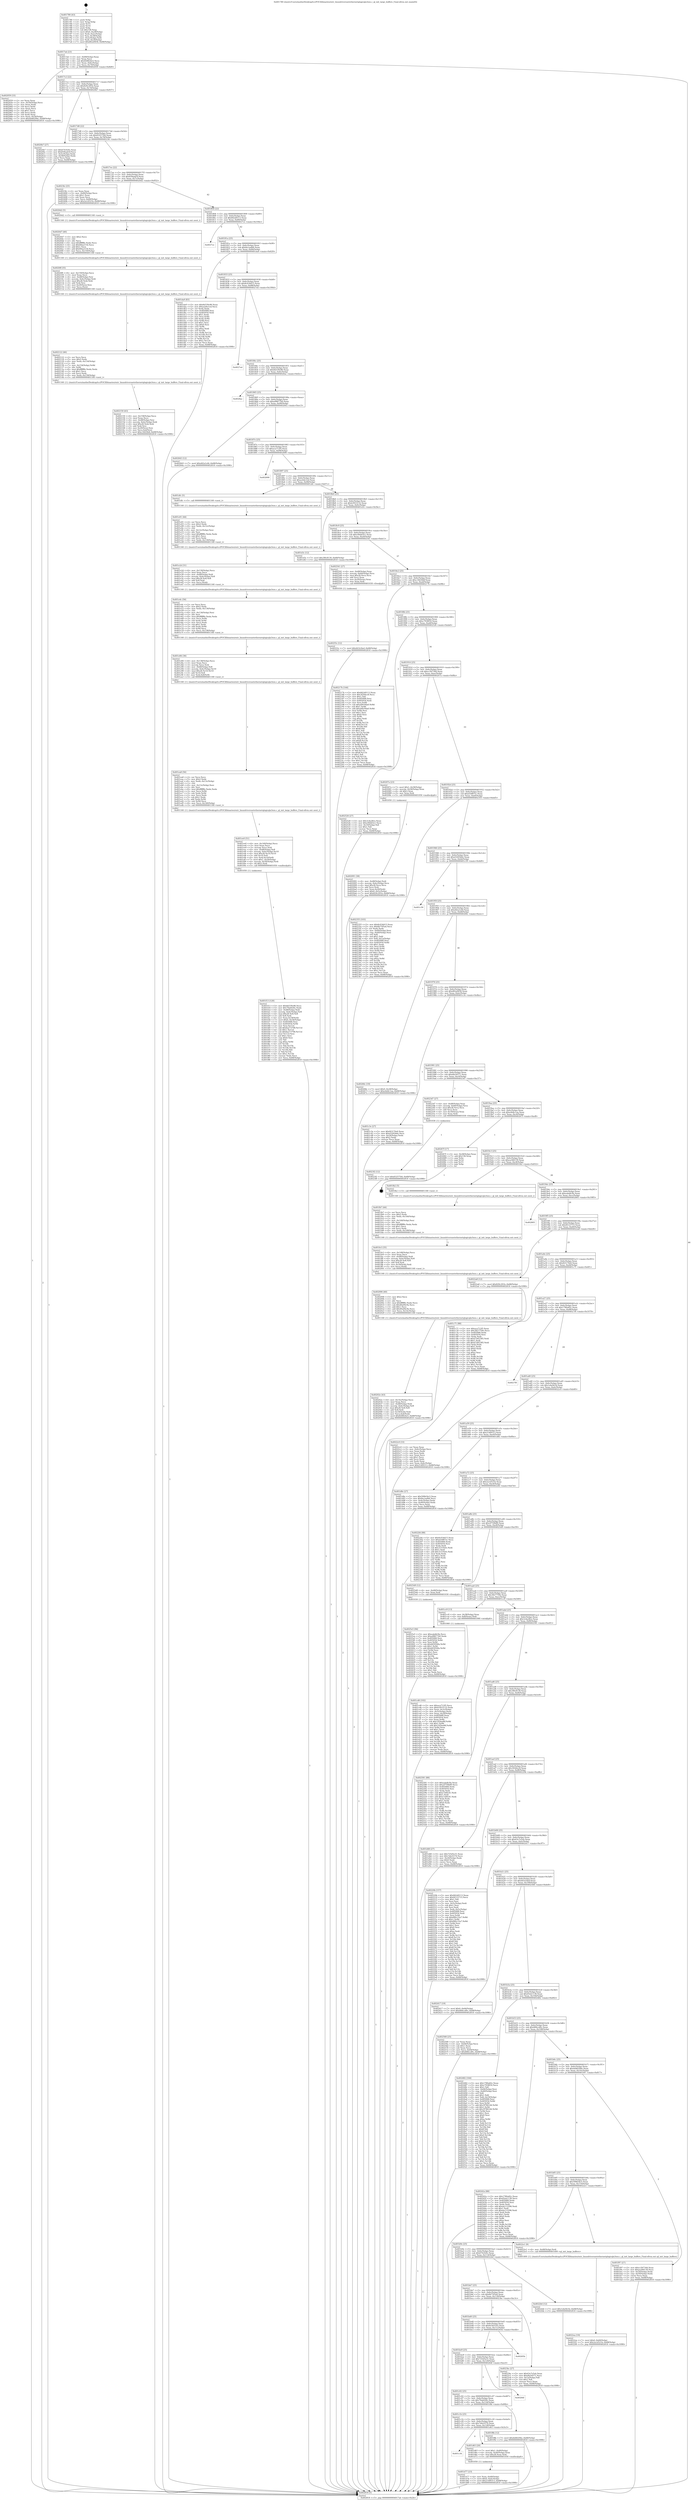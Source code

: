 digraph "0x401780" {
  label = "0x401780 (/mnt/c/Users/mathe/Desktop/tcc/POCII/binaries/extr_linuxdriversnetethernetqlogicqla3xxx.c_ql_init_large_buffers_Final-ollvm.out::main(0))"
  labelloc = "t"
  node[shape=record]

  Entry [label="",width=0.3,height=0.3,shape=circle,fillcolor=black,style=filled]
  "0x4017ab" [label="{
     0x4017ab [23]\l
     | [instrs]\l
     &nbsp;&nbsp;0x4017ab \<+3\>: mov -0x68(%rbp),%eax\l
     &nbsp;&nbsp;0x4017ae \<+2\>: mov %eax,%ecx\l
     &nbsp;&nbsp;0x4017b0 \<+6\>: sub $0x828824e5,%ecx\l
     &nbsp;&nbsp;0x4017b6 \<+3\>: mov %eax,-0x6c(%rbp)\l
     &nbsp;&nbsp;0x4017b9 \<+3\>: mov %ecx,-0x70(%rbp)\l
     &nbsp;&nbsp;0x4017bc \<+6\>: je 0000000000402059 \<main+0x8d9\>\l
  }"]
  "0x402059" [label="{
     0x402059 [33]\l
     | [instrs]\l
     &nbsp;&nbsp;0x402059 \<+2\>: xor %eax,%eax\l
     &nbsp;&nbsp;0x40205b \<+3\>: mov -0x54(%rbp),%ecx\l
     &nbsp;&nbsp;0x40205e \<+2\>: mov %eax,%edx\l
     &nbsp;&nbsp;0x402060 \<+2\>: sub %ecx,%edx\l
     &nbsp;&nbsp;0x402062 \<+2\>: mov %eax,%ecx\l
     &nbsp;&nbsp;0x402064 \<+3\>: sub $0x1,%ecx\l
     &nbsp;&nbsp;0x402067 \<+2\>: add %ecx,%edx\l
     &nbsp;&nbsp;0x402069 \<+2\>: sub %edx,%eax\l
     &nbsp;&nbsp;0x40206b \<+3\>: mov %eax,-0x54(%rbp)\l
     &nbsp;&nbsp;0x40206e \<+7\>: movl $0x4d46294e,-0x68(%rbp)\l
     &nbsp;&nbsp;0x402075 \<+5\>: jmp 0000000000402818 \<main+0x1098\>\l
  }"]
  "0x4017c2" [label="{
     0x4017c2 [22]\l
     | [instrs]\l
     &nbsp;&nbsp;0x4017c2 \<+5\>: jmp 00000000004017c7 \<main+0x47\>\l
     &nbsp;&nbsp;0x4017c7 \<+3\>: mov -0x6c(%rbp),%eax\l
     &nbsp;&nbsp;0x4017ca \<+5\>: sub $0x829c291b,%eax\l
     &nbsp;&nbsp;0x4017cf \<+3\>: mov %eax,-0x74(%rbp)\l
     &nbsp;&nbsp;0x4017d2 \<+6\>: je 00000000004020b7 \<main+0x937\>\l
  }"]
  Exit [label="",width=0.3,height=0.3,shape=circle,fillcolor=black,style=filled,peripheries=2]
  "0x4020b7" [label="{
     0x4020b7 [27]\l
     | [instrs]\l
     &nbsp;&nbsp;0x4020b7 \<+5\>: mov $0x67fc020c,%eax\l
     &nbsp;&nbsp;0x4020bc \<+5\>: mov $0x839aab5f,%ecx\l
     &nbsp;&nbsp;0x4020c1 \<+3\>: mov -0x5c(%rbp),%edx\l
     &nbsp;&nbsp;0x4020c4 \<+3\>: cmp -0x58(%rbp),%edx\l
     &nbsp;&nbsp;0x4020c7 \<+3\>: cmovl %ecx,%eax\l
     &nbsp;&nbsp;0x4020ca \<+3\>: mov %eax,-0x68(%rbp)\l
     &nbsp;&nbsp;0x4020cd \<+5\>: jmp 0000000000402818 \<main+0x1098\>\l
  }"]
  "0x4017d8" [label="{
     0x4017d8 [22]\l
     | [instrs]\l
     &nbsp;&nbsp;0x4017d8 \<+5\>: jmp 00000000004017dd \<main+0x5d\>\l
     &nbsp;&nbsp;0x4017dd \<+3\>: mov -0x6c(%rbp),%eax\l
     &nbsp;&nbsp;0x4017e0 \<+5\>: sub $0x832575fd,%eax\l
     &nbsp;&nbsp;0x4017e5 \<+3\>: mov %eax,-0x78(%rbp)\l
     &nbsp;&nbsp;0x4017e8 \<+6\>: je 00000000004023fe \<main+0xc7e\>\l
  }"]
  "0x4025e5" [label="{
     0x4025e5 [94]\l
     | [instrs]\l
     &nbsp;&nbsp;0x4025e5 \<+5\>: mov $0xeabdb3fa,%ecx\l
     &nbsp;&nbsp;0x4025ea \<+5\>: mov $0xa98677b0,%edx\l
     &nbsp;&nbsp;0x4025ef \<+7\>: mov 0x405068,%esi\l
     &nbsp;&nbsp;0x4025f6 \<+8\>: mov 0x405054,%r8d\l
     &nbsp;&nbsp;0x4025fe \<+3\>: mov %esi,%r9d\l
     &nbsp;&nbsp;0x402601 \<+7\>: sub $0xb65956fa,%r9d\l
     &nbsp;&nbsp;0x402608 \<+4\>: sub $0x1,%r9d\l
     &nbsp;&nbsp;0x40260c \<+7\>: add $0xb65956fa,%r9d\l
     &nbsp;&nbsp;0x402613 \<+4\>: imul %r9d,%esi\l
     &nbsp;&nbsp;0x402617 \<+3\>: and $0x1,%esi\l
     &nbsp;&nbsp;0x40261a \<+3\>: cmp $0x0,%esi\l
     &nbsp;&nbsp;0x40261d \<+4\>: sete %r10b\l
     &nbsp;&nbsp;0x402621 \<+4\>: cmp $0xa,%r8d\l
     &nbsp;&nbsp;0x402625 \<+4\>: setl %r11b\l
     &nbsp;&nbsp;0x402629 \<+3\>: mov %r10b,%bl\l
     &nbsp;&nbsp;0x40262c \<+3\>: and %r11b,%bl\l
     &nbsp;&nbsp;0x40262f \<+3\>: xor %r11b,%r10b\l
     &nbsp;&nbsp;0x402632 \<+3\>: or %r10b,%bl\l
     &nbsp;&nbsp;0x402635 \<+3\>: test $0x1,%bl\l
     &nbsp;&nbsp;0x402638 \<+3\>: cmovne %edx,%ecx\l
     &nbsp;&nbsp;0x40263b \<+3\>: mov %ecx,-0x68(%rbp)\l
     &nbsp;&nbsp;0x40263e \<+5\>: jmp 0000000000402818 \<main+0x1098\>\l
  }"]
  "0x4023fe" [label="{
     0x4023fe [25]\l
     | [instrs]\l
     &nbsp;&nbsp;0x4023fe \<+2\>: xor %eax,%eax\l
     &nbsp;&nbsp;0x402400 \<+3\>: mov -0x60(%rbp),%ecx\l
     &nbsp;&nbsp;0x402403 \<+3\>: sub $0x1,%eax\l
     &nbsp;&nbsp;0x402406 \<+2\>: sub %eax,%ecx\l
     &nbsp;&nbsp;0x402408 \<+3\>: mov %ecx,-0x60(%rbp)\l
     &nbsp;&nbsp;0x40240b \<+7\>: movl $0x2a1d521b,-0x68(%rbp)\l
     &nbsp;&nbsp;0x402412 \<+5\>: jmp 0000000000402818 \<main+0x1098\>\l
  }"]
  "0x4017ee" [label="{
     0x4017ee [22]\l
     | [instrs]\l
     &nbsp;&nbsp;0x4017ee \<+5\>: jmp 00000000004017f3 \<main+0x73\>\l
     &nbsp;&nbsp;0x4017f3 \<+3\>: mov -0x6c(%rbp),%eax\l
     &nbsp;&nbsp;0x4017f6 \<+5\>: sub $0x839aab5f,%eax\l
     &nbsp;&nbsp;0x4017fb \<+3\>: mov %eax,-0x7c(%rbp)\l
     &nbsp;&nbsp;0x4017fe \<+6\>: je 00000000004020d2 \<main+0x952\>\l
  }"]
  "0x40255c" [label="{
     0x40255c [12]\l
     | [instrs]\l
     &nbsp;&nbsp;0x40255c \<+7\>: movl $0x441b3bef,-0x68(%rbp)\l
     &nbsp;&nbsp;0x402563 \<+5\>: jmp 0000000000402818 \<main+0x1098\>\l
  }"]
  "0x4020d2" [label="{
     0x4020d2 [5]\l
     | [instrs]\l
     &nbsp;&nbsp;0x4020d2 \<+5\>: call 0000000000401160 \<next_i\>\l
     | [calls]\l
     &nbsp;&nbsp;0x401160 \{1\} (/mnt/c/Users/mathe/Desktop/tcc/POCII/binaries/extr_linuxdriversnetethernetqlogicqla3xxx.c_ql_init_large_buffers_Final-ollvm.out::next_i)\l
  }"]
  "0x401804" [label="{
     0x401804 [22]\l
     | [instrs]\l
     &nbsp;&nbsp;0x401804 \<+5\>: jmp 0000000000401809 \<main+0x89\>\l
     &nbsp;&nbsp;0x401809 \<+3\>: mov -0x6c(%rbp),%eax\l
     &nbsp;&nbsp;0x40180c \<+5\>: sub $0x842d0113,%eax\l
     &nbsp;&nbsp;0x401811 \<+3\>: mov %eax,-0x80(%rbp)\l
     &nbsp;&nbsp;0x401814 \<+6\>: je 00000000004027ce \<main+0x104e\>\l
  }"]
  "0x4023f2" [label="{
     0x4023f2 [12]\l
     | [instrs]\l
     &nbsp;&nbsp;0x4023f2 \<+7\>: movl $0x832575fd,-0x68(%rbp)\l
     &nbsp;&nbsp;0x4023f9 \<+5\>: jmp 0000000000402818 \<main+0x1098\>\l
  }"]
  "0x4027ce" [label="{
     0x4027ce\l
  }", style=dashed]
  "0x40181a" [label="{
     0x40181a [25]\l
     | [instrs]\l
     &nbsp;&nbsp;0x40181a \<+5\>: jmp 000000000040181f \<main+0x9f\>\l
     &nbsp;&nbsp;0x40181f \<+3\>: mov -0x6c(%rbp),%eax\l
     &nbsp;&nbsp;0x401822 \<+5\>: sub $0x8a1aafb6,%eax\l
     &nbsp;&nbsp;0x401827 \<+6\>: mov %eax,-0x84(%rbp)\l
     &nbsp;&nbsp;0x40182d \<+6\>: je 0000000000401da9 \<main+0x629\>\l
  }"]
  "0x4022ea" [label="{
     0x4022ea [19]\l
     | [instrs]\l
     &nbsp;&nbsp;0x4022ea \<+7\>: movl $0x0,-0x60(%rbp)\l
     &nbsp;&nbsp;0x4022f1 \<+7\>: movl $0x2a1d521b,-0x68(%rbp)\l
     &nbsp;&nbsp;0x4022f8 \<+5\>: jmp 0000000000402818 \<main+0x1098\>\l
  }"]
  "0x401da9" [label="{
     0x401da9 [83]\l
     | [instrs]\l
     &nbsp;&nbsp;0x401da9 \<+5\>: mov $0x8d339c86,%eax\l
     &nbsp;&nbsp;0x401dae \<+5\>: mov $0xacb4e1ed,%ecx\l
     &nbsp;&nbsp;0x401db3 \<+2\>: xor %edx,%edx\l
     &nbsp;&nbsp;0x401db5 \<+7\>: mov 0x405068,%esi\l
     &nbsp;&nbsp;0x401dbc \<+7\>: mov 0x405054,%edi\l
     &nbsp;&nbsp;0x401dc3 \<+3\>: sub $0x1,%edx\l
     &nbsp;&nbsp;0x401dc6 \<+3\>: mov %esi,%r8d\l
     &nbsp;&nbsp;0x401dc9 \<+3\>: add %edx,%r8d\l
     &nbsp;&nbsp;0x401dcc \<+4\>: imul %r8d,%esi\l
     &nbsp;&nbsp;0x401dd0 \<+3\>: and $0x1,%esi\l
     &nbsp;&nbsp;0x401dd3 \<+3\>: cmp $0x0,%esi\l
     &nbsp;&nbsp;0x401dd6 \<+4\>: sete %r9b\l
     &nbsp;&nbsp;0x401dda \<+3\>: cmp $0xa,%edi\l
     &nbsp;&nbsp;0x401ddd \<+4\>: setl %r10b\l
     &nbsp;&nbsp;0x401de1 \<+3\>: mov %r9b,%r11b\l
     &nbsp;&nbsp;0x401de4 \<+3\>: and %r10b,%r11b\l
     &nbsp;&nbsp;0x401de7 \<+3\>: xor %r10b,%r9b\l
     &nbsp;&nbsp;0x401dea \<+3\>: or %r9b,%r11b\l
     &nbsp;&nbsp;0x401ded \<+4\>: test $0x1,%r11b\l
     &nbsp;&nbsp;0x401df1 \<+3\>: cmovne %ecx,%eax\l
     &nbsp;&nbsp;0x401df4 \<+3\>: mov %eax,-0x68(%rbp)\l
     &nbsp;&nbsp;0x401df7 \<+5\>: jmp 0000000000402818 \<main+0x1098\>\l
  }"]
  "0x401833" [label="{
     0x401833 [25]\l
     | [instrs]\l
     &nbsp;&nbsp;0x401833 \<+5\>: jmp 0000000000401838 \<main+0xb8\>\l
     &nbsp;&nbsp;0x401838 \<+3\>: mov -0x6c(%rbp),%eax\l
     &nbsp;&nbsp;0x40183b \<+5\>: sub $0x8c034415,%eax\l
     &nbsp;&nbsp;0x401840 \<+6\>: mov %eax,-0x88(%rbp)\l
     &nbsp;&nbsp;0x401846 \<+6\>: je 00000000004027ed \<main+0x106d\>\l
  }"]
  "0x402150" [label="{
     0x402150 [43]\l
     | [instrs]\l
     &nbsp;&nbsp;0x402150 \<+6\>: mov -0x158(%rbp),%ecx\l
     &nbsp;&nbsp;0x402156 \<+3\>: imul %eax,%ecx\l
     &nbsp;&nbsp;0x402159 \<+4\>: mov -0x48(%rbp),%rsi\l
     &nbsp;&nbsp;0x40215d \<+4\>: movslq -0x4c(%rbp),%rdi\l
     &nbsp;&nbsp;0x402161 \<+4\>: imul $0x28,%rdi,%rdi\l
     &nbsp;&nbsp;0x402165 \<+3\>: add %rdi,%rsi\l
     &nbsp;&nbsp;0x402168 \<+4\>: mov 0x20(%rsi),%rsi\l
     &nbsp;&nbsp;0x40216c \<+3\>: mov %ecx,0x4(%rsi)\l
     &nbsp;&nbsp;0x40216f \<+7\>: movl $0xc34436df,-0x68(%rbp)\l
     &nbsp;&nbsp;0x402176 \<+5\>: jmp 0000000000402818 \<main+0x1098\>\l
  }"]
  "0x4027ed" [label="{
     0x4027ed\l
  }", style=dashed]
  "0x40184c" [label="{
     0x40184c [25]\l
     | [instrs]\l
     &nbsp;&nbsp;0x40184c \<+5\>: jmp 0000000000401851 \<main+0xd1\>\l
     &nbsp;&nbsp;0x401851 \<+3\>: mov -0x6c(%rbp),%eax\l
     &nbsp;&nbsp;0x401854 \<+5\>: sub $0x8d339c86,%eax\l
     &nbsp;&nbsp;0x401859 \<+6\>: mov %eax,-0x8c(%rbp)\l
     &nbsp;&nbsp;0x40185f \<+6\>: je 00000000004026ac \<main+0xf2c\>\l
  }"]
  "0x402122" [label="{
     0x402122 [46]\l
     | [instrs]\l
     &nbsp;&nbsp;0x402122 \<+2\>: xor %ecx,%ecx\l
     &nbsp;&nbsp;0x402124 \<+5\>: mov $0x2,%edx\l
     &nbsp;&nbsp;0x402129 \<+6\>: mov %edx,-0x154(%rbp)\l
     &nbsp;&nbsp;0x40212f \<+1\>: cltd\l
     &nbsp;&nbsp;0x402130 \<+7\>: mov -0x154(%rbp),%r8d\l
     &nbsp;&nbsp;0x402137 \<+3\>: idiv %r8d\l
     &nbsp;&nbsp;0x40213a \<+6\>: imul $0xfffffffe,%edx,%edx\l
     &nbsp;&nbsp;0x402140 \<+3\>: sub $0x1,%ecx\l
     &nbsp;&nbsp;0x402143 \<+2\>: sub %ecx,%edx\l
     &nbsp;&nbsp;0x402145 \<+6\>: mov %edx,-0x158(%rbp)\l
     &nbsp;&nbsp;0x40214b \<+5\>: call 0000000000401160 \<next_i\>\l
     | [calls]\l
     &nbsp;&nbsp;0x401160 \{1\} (/mnt/c/Users/mathe/Desktop/tcc/POCII/binaries/extr_linuxdriversnetethernetqlogicqla3xxx.c_ql_init_large_buffers_Final-ollvm.out::next_i)\l
  }"]
  "0x4026ac" [label="{
     0x4026ac\l
  }", style=dashed]
  "0x401865" [label="{
     0x401865 [25]\l
     | [instrs]\l
     &nbsp;&nbsp;0x401865 \<+5\>: jmp 000000000040186a \<main+0xea\>\l
     &nbsp;&nbsp;0x40186a \<+3\>: mov -0x6c(%rbp),%eax\l
     &nbsp;&nbsp;0x40186d \<+5\>: sub $0xa98677b0,%eax\l
     &nbsp;&nbsp;0x401872 \<+6\>: mov %eax,-0x90(%rbp)\l
     &nbsp;&nbsp;0x401878 \<+6\>: je 0000000000402643 \<main+0xec3\>\l
  }"]
  "0x4020ff" [label="{
     0x4020ff [35]\l
     | [instrs]\l
     &nbsp;&nbsp;0x4020ff \<+6\>: mov -0x150(%rbp),%ecx\l
     &nbsp;&nbsp;0x402105 \<+3\>: imul %eax,%ecx\l
     &nbsp;&nbsp;0x402108 \<+4\>: mov -0x48(%rbp),%rsi\l
     &nbsp;&nbsp;0x40210c \<+4\>: movslq -0x4c(%rbp),%rdi\l
     &nbsp;&nbsp;0x402110 \<+4\>: imul $0x28,%rdi,%rdi\l
     &nbsp;&nbsp;0x402114 \<+3\>: add %rdi,%rsi\l
     &nbsp;&nbsp;0x402117 \<+4\>: mov 0x20(%rsi),%rsi\l
     &nbsp;&nbsp;0x40211b \<+2\>: mov %ecx,(%rsi)\l
     &nbsp;&nbsp;0x40211d \<+5\>: call 0000000000401160 \<next_i\>\l
     | [calls]\l
     &nbsp;&nbsp;0x401160 \{1\} (/mnt/c/Users/mathe/Desktop/tcc/POCII/binaries/extr_linuxdriversnetethernetqlogicqla3xxx.c_ql_init_large_buffers_Final-ollvm.out::next_i)\l
  }"]
  "0x402643" [label="{
     0x402643 [12]\l
     | [instrs]\l
     &nbsp;&nbsp;0x402643 \<+7\>: movl $0xd42a1efd,-0x68(%rbp)\l
     &nbsp;&nbsp;0x40264a \<+5\>: jmp 0000000000402818 \<main+0x1098\>\l
  }"]
  "0x40187e" [label="{
     0x40187e [25]\l
     | [instrs]\l
     &nbsp;&nbsp;0x40187e \<+5\>: jmp 0000000000401883 \<main+0x103\>\l
     &nbsp;&nbsp;0x401883 \<+3\>: mov -0x6c(%rbp),%eax\l
     &nbsp;&nbsp;0x401886 \<+5\>: sub $0xaca712f5,%eax\l
     &nbsp;&nbsp;0x40188b \<+6\>: mov %eax,-0x94(%rbp)\l
     &nbsp;&nbsp;0x401891 \<+6\>: je 0000000000402690 \<main+0xf10\>\l
  }"]
  "0x4020d7" [label="{
     0x4020d7 [40]\l
     | [instrs]\l
     &nbsp;&nbsp;0x4020d7 \<+5\>: mov $0x2,%ecx\l
     &nbsp;&nbsp;0x4020dc \<+1\>: cltd\l
     &nbsp;&nbsp;0x4020dd \<+2\>: idiv %ecx\l
     &nbsp;&nbsp;0x4020df \<+6\>: imul $0xfffffffe,%edx,%ecx\l
     &nbsp;&nbsp;0x4020e5 \<+6\>: sub $0xf44a2154,%ecx\l
     &nbsp;&nbsp;0x4020eb \<+3\>: add $0x1,%ecx\l
     &nbsp;&nbsp;0x4020ee \<+6\>: add $0xf44a2154,%ecx\l
     &nbsp;&nbsp;0x4020f4 \<+6\>: mov %ecx,-0x150(%rbp)\l
     &nbsp;&nbsp;0x4020fa \<+5\>: call 0000000000401160 \<next_i\>\l
     | [calls]\l
     &nbsp;&nbsp;0x401160 \{1\} (/mnt/c/Users/mathe/Desktop/tcc/POCII/binaries/extr_linuxdriversnetethernetqlogicqla3xxx.c_ql_init_large_buffers_Final-ollvm.out::next_i)\l
  }"]
  "0x402690" [label="{
     0x402690\l
  }", style=dashed]
  "0x401897" [label="{
     0x401897 [25]\l
     | [instrs]\l
     &nbsp;&nbsp;0x401897 \<+5\>: jmp 000000000040189c \<main+0x11c\>\l
     &nbsp;&nbsp;0x40189c \<+3\>: mov -0x6c(%rbp),%eax\l
     &nbsp;&nbsp;0x40189f \<+5\>: sub $0xacb4e1ed,%eax\l
     &nbsp;&nbsp;0x4018a4 \<+6\>: mov %eax,-0x98(%rbp)\l
     &nbsp;&nbsp;0x4018aa \<+6\>: je 0000000000401dfc \<main+0x67c\>\l
  }"]
  "0x402091" [label="{
     0x402091 [38]\l
     | [instrs]\l
     &nbsp;&nbsp;0x402091 \<+4\>: mov -0x48(%rbp),%rdi\l
     &nbsp;&nbsp;0x402095 \<+4\>: movslq -0x4c(%rbp),%rcx\l
     &nbsp;&nbsp;0x402099 \<+4\>: imul $0x28,%rcx,%rcx\l
     &nbsp;&nbsp;0x40209d \<+3\>: add %rcx,%rdi\l
     &nbsp;&nbsp;0x4020a0 \<+4\>: mov %rax,0x20(%rdi)\l
     &nbsp;&nbsp;0x4020a4 \<+7\>: movl $0x0,-0x5c(%rbp)\l
     &nbsp;&nbsp;0x4020ab \<+7\>: movl $0x829c291b,-0x68(%rbp)\l
     &nbsp;&nbsp;0x4020b2 \<+5\>: jmp 0000000000402818 \<main+0x1098\>\l
  }"]
  "0x401dfc" [label="{
     0x401dfc [5]\l
     | [instrs]\l
     &nbsp;&nbsp;0x401dfc \<+5\>: call 0000000000401160 \<next_i\>\l
     | [calls]\l
     &nbsp;&nbsp;0x401160 \{1\} (/mnt/c/Users/mathe/Desktop/tcc/POCII/binaries/extr_linuxdriversnetethernetqlogicqla3xxx.c_ql_init_large_buffers_Final-ollvm.out::next_i)\l
  }"]
  "0x4018b0" [label="{
     0x4018b0 [25]\l
     | [instrs]\l
     &nbsp;&nbsp;0x4018b0 \<+5\>: jmp 00000000004018b5 \<main+0x135\>\l
     &nbsp;&nbsp;0x4018b5 \<+3\>: mov -0x6c(%rbp),%eax\l
     &nbsp;&nbsp;0x4018b8 \<+5\>: sub $0xb3933132,%eax\l
     &nbsp;&nbsp;0x4018bd \<+6\>: mov %eax,-0x9c(%rbp)\l
     &nbsp;&nbsp;0x4018c3 \<+6\>: je 0000000000401d3c \<main+0x5bc\>\l
  }"]
  "0x40202e" [label="{
     0x40202e [43]\l
     | [instrs]\l
     &nbsp;&nbsp;0x40202e \<+6\>: mov -0x14c(%rbp),%ecx\l
     &nbsp;&nbsp;0x402034 \<+3\>: imul %eax,%ecx\l
     &nbsp;&nbsp;0x402037 \<+4\>: mov -0x48(%rbp),%rdi\l
     &nbsp;&nbsp;0x40203b \<+4\>: movslq -0x4c(%rbp),%r8\l
     &nbsp;&nbsp;0x40203f \<+4\>: imul $0x28,%r8,%r8\l
     &nbsp;&nbsp;0x402043 \<+3\>: add %r8,%rdi\l
     &nbsp;&nbsp;0x402046 \<+4\>: mov 0x18(%rdi),%rdi\l
     &nbsp;&nbsp;0x40204a \<+3\>: mov %ecx,0x4(%rdi)\l
     &nbsp;&nbsp;0x40204d \<+7\>: movl $0x828824e5,-0x68(%rbp)\l
     &nbsp;&nbsp;0x402054 \<+5\>: jmp 0000000000402818 \<main+0x1098\>\l
  }"]
  "0x401d3c" [label="{
     0x401d3c [12]\l
     | [instrs]\l
     &nbsp;&nbsp;0x401d3c \<+7\>: movl $0x3f0c8130,-0x68(%rbp)\l
     &nbsp;&nbsp;0x401d43 \<+5\>: jmp 0000000000402818 \<main+0x1098\>\l
  }"]
  "0x4018c9" [label="{
     0x4018c9 [25]\l
     | [instrs]\l
     &nbsp;&nbsp;0x4018c9 \<+5\>: jmp 00000000004018ce \<main+0x14e\>\l
     &nbsp;&nbsp;0x4018ce \<+3\>: mov -0x6c(%rbp),%eax\l
     &nbsp;&nbsp;0x4018d1 \<+5\>: sub $0xc00dd3e1,%eax\l
     &nbsp;&nbsp;0x4018d6 \<+6\>: mov %eax,-0xa0(%rbp)\l
     &nbsp;&nbsp;0x4018dc \<+6\>: je 0000000000402541 \<main+0xdc1\>\l
  }"]
  "0x402006" [label="{
     0x402006 [40]\l
     | [instrs]\l
     &nbsp;&nbsp;0x402006 \<+5\>: mov $0x2,%ecx\l
     &nbsp;&nbsp;0x40200b \<+1\>: cltd\l
     &nbsp;&nbsp;0x40200c \<+2\>: idiv %ecx\l
     &nbsp;&nbsp;0x40200e \<+6\>: imul $0xfffffffe,%edx,%ecx\l
     &nbsp;&nbsp;0x402014 \<+6\>: sub $0x40a94c9a,%ecx\l
     &nbsp;&nbsp;0x40201a \<+3\>: add $0x1,%ecx\l
     &nbsp;&nbsp;0x40201d \<+6\>: add $0x40a94c9a,%ecx\l
     &nbsp;&nbsp;0x402023 \<+6\>: mov %ecx,-0x14c(%rbp)\l
     &nbsp;&nbsp;0x402029 \<+5\>: call 0000000000401160 \<next_i\>\l
     | [calls]\l
     &nbsp;&nbsp;0x401160 \{1\} (/mnt/c/Users/mathe/Desktop/tcc/POCII/binaries/extr_linuxdriversnetethernetqlogicqla3xxx.c_ql_init_large_buffers_Final-ollvm.out::next_i)\l
  }"]
  "0x402541" [label="{
     0x402541 [27]\l
     | [instrs]\l
     &nbsp;&nbsp;0x402541 \<+4\>: mov -0x48(%rbp),%rax\l
     &nbsp;&nbsp;0x402545 \<+4\>: movslq -0x64(%rbp),%rcx\l
     &nbsp;&nbsp;0x402549 \<+4\>: imul $0x28,%rcx,%rcx\l
     &nbsp;&nbsp;0x40254d \<+3\>: add %rcx,%rax\l
     &nbsp;&nbsp;0x402550 \<+4\>: mov 0x20(%rax),%rax\l
     &nbsp;&nbsp;0x402554 \<+3\>: mov %rax,%rdi\l
     &nbsp;&nbsp;0x402557 \<+5\>: call 0000000000401030 \<free@plt\>\l
     | [calls]\l
     &nbsp;&nbsp;0x401030 \{1\} (unknown)\l
  }"]
  "0x4018e2" [label="{
     0x4018e2 [25]\l
     | [instrs]\l
     &nbsp;&nbsp;0x4018e2 \<+5\>: jmp 00000000004018e7 \<main+0x167\>\l
     &nbsp;&nbsp;0x4018e7 \<+3\>: mov -0x6c(%rbp),%eax\l
     &nbsp;&nbsp;0x4018ea \<+5\>: sub $0xc34436df,%eax\l
     &nbsp;&nbsp;0x4018ef \<+6\>: mov %eax,-0xa4(%rbp)\l
     &nbsp;&nbsp;0x4018f5 \<+6\>: je 000000000040217b \<main+0x9fb\>\l
  }"]
  "0x401fe3" [label="{
     0x401fe3 [35]\l
     | [instrs]\l
     &nbsp;&nbsp;0x401fe3 \<+6\>: mov -0x148(%rbp),%ecx\l
     &nbsp;&nbsp;0x401fe9 \<+3\>: imul %eax,%ecx\l
     &nbsp;&nbsp;0x401fec \<+4\>: mov -0x48(%rbp),%rdi\l
     &nbsp;&nbsp;0x401ff0 \<+4\>: movslq -0x4c(%rbp),%r8\l
     &nbsp;&nbsp;0x401ff4 \<+4\>: imul $0x28,%r8,%r8\l
     &nbsp;&nbsp;0x401ff8 \<+3\>: add %r8,%rdi\l
     &nbsp;&nbsp;0x401ffb \<+4\>: mov 0x18(%rdi),%rdi\l
     &nbsp;&nbsp;0x401fff \<+2\>: mov %ecx,(%rdi)\l
     &nbsp;&nbsp;0x402001 \<+5\>: call 0000000000401160 \<next_i\>\l
     | [calls]\l
     &nbsp;&nbsp;0x401160 \{1\} (/mnt/c/Users/mathe/Desktop/tcc/POCII/binaries/extr_linuxdriversnetethernetqlogicqla3xxx.c_ql_init_large_buffers_Final-ollvm.out::next_i)\l
  }"]
  "0x40217b" [label="{
     0x40217b [144]\l
     | [instrs]\l
     &nbsp;&nbsp;0x40217b \<+5\>: mov $0x842d0113,%eax\l
     &nbsp;&nbsp;0x402180 \<+5\>: mov $0x3f244cc8,%ecx\l
     &nbsp;&nbsp;0x402185 \<+2\>: mov $0x1,%dl\l
     &nbsp;&nbsp;0x402187 \<+7\>: mov 0x405068,%esi\l
     &nbsp;&nbsp;0x40218e \<+7\>: mov 0x405054,%edi\l
     &nbsp;&nbsp;0x402195 \<+3\>: mov %esi,%r8d\l
     &nbsp;&nbsp;0x402198 \<+7\>: sub $0xa69c9da0,%r8d\l
     &nbsp;&nbsp;0x40219f \<+4\>: sub $0x1,%r8d\l
     &nbsp;&nbsp;0x4021a3 \<+7\>: add $0xa69c9da0,%r8d\l
     &nbsp;&nbsp;0x4021aa \<+4\>: imul %r8d,%esi\l
     &nbsp;&nbsp;0x4021ae \<+3\>: and $0x1,%esi\l
     &nbsp;&nbsp;0x4021b1 \<+3\>: cmp $0x0,%esi\l
     &nbsp;&nbsp;0x4021b4 \<+4\>: sete %r9b\l
     &nbsp;&nbsp;0x4021b8 \<+3\>: cmp $0xa,%edi\l
     &nbsp;&nbsp;0x4021bb \<+4\>: setl %r10b\l
     &nbsp;&nbsp;0x4021bf \<+3\>: mov %r9b,%r11b\l
     &nbsp;&nbsp;0x4021c2 \<+4\>: xor $0xff,%r11b\l
     &nbsp;&nbsp;0x4021c6 \<+3\>: mov %r10b,%bl\l
     &nbsp;&nbsp;0x4021c9 \<+3\>: xor $0xff,%bl\l
     &nbsp;&nbsp;0x4021cc \<+3\>: xor $0x1,%dl\l
     &nbsp;&nbsp;0x4021cf \<+3\>: mov %r11b,%r14b\l
     &nbsp;&nbsp;0x4021d2 \<+4\>: and $0xff,%r14b\l
     &nbsp;&nbsp;0x4021d6 \<+3\>: and %dl,%r9b\l
     &nbsp;&nbsp;0x4021d9 \<+3\>: mov %bl,%r15b\l
     &nbsp;&nbsp;0x4021dc \<+4\>: and $0xff,%r15b\l
     &nbsp;&nbsp;0x4021e0 \<+3\>: and %dl,%r10b\l
     &nbsp;&nbsp;0x4021e3 \<+3\>: or %r9b,%r14b\l
     &nbsp;&nbsp;0x4021e6 \<+3\>: or %r10b,%r15b\l
     &nbsp;&nbsp;0x4021e9 \<+3\>: xor %r15b,%r14b\l
     &nbsp;&nbsp;0x4021ec \<+3\>: or %bl,%r11b\l
     &nbsp;&nbsp;0x4021ef \<+4\>: xor $0xff,%r11b\l
     &nbsp;&nbsp;0x4021f3 \<+3\>: or $0x1,%dl\l
     &nbsp;&nbsp;0x4021f6 \<+3\>: and %dl,%r11b\l
     &nbsp;&nbsp;0x4021f9 \<+3\>: or %r11b,%r14b\l
     &nbsp;&nbsp;0x4021fc \<+4\>: test $0x1,%r14b\l
     &nbsp;&nbsp;0x402200 \<+3\>: cmovne %ecx,%eax\l
     &nbsp;&nbsp;0x402203 \<+3\>: mov %eax,-0x68(%rbp)\l
     &nbsp;&nbsp;0x402206 \<+5\>: jmp 0000000000402818 \<main+0x1098\>\l
  }"]
  "0x4018fb" [label="{
     0x4018fb [25]\l
     | [instrs]\l
     &nbsp;&nbsp;0x4018fb \<+5\>: jmp 0000000000401900 \<main+0x180\>\l
     &nbsp;&nbsp;0x401900 \<+3\>: mov -0x6c(%rbp),%eax\l
     &nbsp;&nbsp;0x401903 \<+5\>: sub $0xc7938f16,%eax\l
     &nbsp;&nbsp;0x401908 \<+6\>: mov %eax,-0xa8(%rbp)\l
     &nbsp;&nbsp;0x40190e \<+6\>: je 0000000000402526 \<main+0xda6\>\l
  }"]
  "0x401fb7" [label="{
     0x401fb7 [44]\l
     | [instrs]\l
     &nbsp;&nbsp;0x401fb7 \<+2\>: xor %ecx,%ecx\l
     &nbsp;&nbsp;0x401fb9 \<+5\>: mov $0x2,%edx\l
     &nbsp;&nbsp;0x401fbe \<+6\>: mov %edx,-0x144(%rbp)\l
     &nbsp;&nbsp;0x401fc4 \<+1\>: cltd\l
     &nbsp;&nbsp;0x401fc5 \<+6\>: mov -0x144(%rbp),%esi\l
     &nbsp;&nbsp;0x401fcb \<+2\>: idiv %esi\l
     &nbsp;&nbsp;0x401fcd \<+6\>: imul $0xfffffffe,%edx,%edx\l
     &nbsp;&nbsp;0x401fd3 \<+3\>: sub $0x1,%ecx\l
     &nbsp;&nbsp;0x401fd6 \<+2\>: sub %ecx,%edx\l
     &nbsp;&nbsp;0x401fd8 \<+6\>: mov %edx,-0x148(%rbp)\l
     &nbsp;&nbsp;0x401fde \<+5\>: call 0000000000401160 \<next_i\>\l
     | [calls]\l
     &nbsp;&nbsp;0x401160 \{1\} (/mnt/c/Users/mathe/Desktop/tcc/POCII/binaries/extr_linuxdriversnetethernetqlogicqla3xxx.c_ql_init_large_buffers_Final-ollvm.out::next_i)\l
  }"]
  "0x402526" [label="{
     0x402526 [27]\l
     | [instrs]\l
     &nbsp;&nbsp;0x402526 \<+5\>: mov $0x3c4a28ce,%eax\l
     &nbsp;&nbsp;0x40252b \<+5\>: mov $0xc00dd3e1,%ecx\l
     &nbsp;&nbsp;0x402530 \<+3\>: mov -0x19(%rbp),%dl\l
     &nbsp;&nbsp;0x402533 \<+3\>: test $0x1,%dl\l
     &nbsp;&nbsp;0x402536 \<+3\>: cmovne %ecx,%eax\l
     &nbsp;&nbsp;0x402539 \<+3\>: mov %eax,-0x68(%rbp)\l
     &nbsp;&nbsp;0x40253c \<+5\>: jmp 0000000000402818 \<main+0x1098\>\l
  }"]
  "0x401914" [label="{
     0x401914 [25]\l
     | [instrs]\l
     &nbsp;&nbsp;0x401914 \<+5\>: jmp 0000000000401919 \<main+0x199\>\l
     &nbsp;&nbsp;0x401919 \<+3\>: mov -0x6c(%rbp),%eax\l
     &nbsp;&nbsp;0x40191c \<+5\>: sub $0xcc567344,%eax\l
     &nbsp;&nbsp;0x401921 \<+6\>: mov %eax,-0xac(%rbp)\l
     &nbsp;&nbsp;0x401927 \<+6\>: je 000000000040207a \<main+0x8fa\>\l
  }"]
  "0x401f13" [label="{
     0x401f13 [120]\l
     | [instrs]\l
     &nbsp;&nbsp;0x401f13 \<+5\>: mov $0x8d339c86,%ecx\l
     &nbsp;&nbsp;0x401f18 \<+5\>: mov $0x79ab026c,%edx\l
     &nbsp;&nbsp;0x401f1d \<+4\>: mov -0x48(%rbp),%rdi\l
     &nbsp;&nbsp;0x401f21 \<+4\>: movslq -0x4c(%rbp),%r8\l
     &nbsp;&nbsp;0x401f25 \<+4\>: imul $0x28,%r8,%r8\l
     &nbsp;&nbsp;0x401f29 \<+3\>: add %r8,%rdi\l
     &nbsp;&nbsp;0x401f2c \<+4\>: mov %rax,0x18(%rdi)\l
     &nbsp;&nbsp;0x401f30 \<+7\>: movl $0x0,-0x54(%rbp)\l
     &nbsp;&nbsp;0x401f37 \<+7\>: mov 0x405068,%esi\l
     &nbsp;&nbsp;0x401f3e \<+8\>: mov 0x405054,%r9d\l
     &nbsp;&nbsp;0x401f46 \<+3\>: mov %esi,%r11d\l
     &nbsp;&nbsp;0x401f49 \<+7\>: add $0x6a273708,%r11d\l
     &nbsp;&nbsp;0x401f50 \<+4\>: sub $0x1,%r11d\l
     &nbsp;&nbsp;0x401f54 \<+7\>: sub $0x6a273708,%r11d\l
     &nbsp;&nbsp;0x401f5b \<+4\>: imul %r11d,%esi\l
     &nbsp;&nbsp;0x401f5f \<+3\>: and $0x1,%esi\l
     &nbsp;&nbsp;0x401f62 \<+3\>: cmp $0x0,%esi\l
     &nbsp;&nbsp;0x401f65 \<+3\>: sete %bl\l
     &nbsp;&nbsp;0x401f68 \<+4\>: cmp $0xa,%r9d\l
     &nbsp;&nbsp;0x401f6c \<+4\>: setl %r14b\l
     &nbsp;&nbsp;0x401f70 \<+3\>: mov %bl,%r15b\l
     &nbsp;&nbsp;0x401f73 \<+3\>: and %r14b,%r15b\l
     &nbsp;&nbsp;0x401f76 \<+3\>: xor %r14b,%bl\l
     &nbsp;&nbsp;0x401f79 \<+3\>: or %bl,%r15b\l
     &nbsp;&nbsp;0x401f7c \<+4\>: test $0x1,%r15b\l
     &nbsp;&nbsp;0x401f80 \<+3\>: cmovne %edx,%ecx\l
     &nbsp;&nbsp;0x401f83 \<+3\>: mov %ecx,-0x68(%rbp)\l
     &nbsp;&nbsp;0x401f86 \<+5\>: jmp 0000000000402818 \<main+0x1098\>\l
  }"]
  "0x40207a" [label="{
     0x40207a [23]\l
     | [instrs]\l
     &nbsp;&nbsp;0x40207a \<+7\>: movl $0x1,-0x58(%rbp)\l
     &nbsp;&nbsp;0x402081 \<+4\>: movslq -0x58(%rbp),%rax\l
     &nbsp;&nbsp;0x402085 \<+4\>: shl $0x3,%rax\l
     &nbsp;&nbsp;0x402089 \<+3\>: mov %rax,%rdi\l
     &nbsp;&nbsp;0x40208c \<+5\>: call 0000000000401050 \<malloc@plt\>\l
     | [calls]\l
     &nbsp;&nbsp;0x401050 \{1\} (unknown)\l
  }"]
  "0x40192d" [label="{
     0x40192d [25]\l
     | [instrs]\l
     &nbsp;&nbsp;0x40192d \<+5\>: jmp 0000000000401932 \<main+0x1b2\>\l
     &nbsp;&nbsp;0x401932 \<+3\>: mov -0x6c(%rbp),%eax\l
     &nbsp;&nbsp;0x401935 \<+5\>: sub $0xd16f87ec,%eax\l
     &nbsp;&nbsp;0x40193a \<+6\>: mov %eax,-0xb0(%rbp)\l
     &nbsp;&nbsp;0x401940 \<+6\>: je 0000000000402355 \<main+0xbd5\>\l
  }"]
  "0x401ee0" [label="{
     0x401ee0 [51]\l
     | [instrs]\l
     &nbsp;&nbsp;0x401ee0 \<+6\>: mov -0x140(%rbp),%ecx\l
     &nbsp;&nbsp;0x401ee6 \<+3\>: imul %eax,%ecx\l
     &nbsp;&nbsp;0x401ee9 \<+3\>: movslq %ecx,%rdi\l
     &nbsp;&nbsp;0x401eec \<+4\>: mov -0x48(%rbp),%r8\l
     &nbsp;&nbsp;0x401ef0 \<+4\>: movslq -0x4c(%rbp),%r10\l
     &nbsp;&nbsp;0x401ef4 \<+4\>: imul $0x28,%r10,%r10\l
     &nbsp;&nbsp;0x401ef8 \<+3\>: add %r10,%r8\l
     &nbsp;&nbsp;0x401efb \<+4\>: mov %rdi,0x10(%r8)\l
     &nbsp;&nbsp;0x401eff \<+7\>: movl $0x1,-0x50(%rbp)\l
     &nbsp;&nbsp;0x401f06 \<+4\>: movslq -0x50(%rbp),%rdi\l
     &nbsp;&nbsp;0x401f0a \<+4\>: shl $0x3,%rdi\l
     &nbsp;&nbsp;0x401f0e \<+5\>: call 0000000000401050 \<malloc@plt\>\l
     | [calls]\l
     &nbsp;&nbsp;0x401050 \{1\} (unknown)\l
  }"]
  "0x402355" [label="{
     0x402355 [103]\l
     | [instrs]\l
     &nbsp;&nbsp;0x402355 \<+5\>: mov $0x8c034415,%eax\l
     &nbsp;&nbsp;0x40235a \<+5\>: mov $0x6b75f5a4,%ecx\l
     &nbsp;&nbsp;0x40235f \<+2\>: xor %edx,%edx\l
     &nbsp;&nbsp;0x402361 \<+3\>: mov -0x60(%rbp),%esi\l
     &nbsp;&nbsp;0x402364 \<+3\>: cmp -0x40(%rbp),%esi\l
     &nbsp;&nbsp;0x402367 \<+4\>: setl %dil\l
     &nbsp;&nbsp;0x40236b \<+4\>: and $0x1,%dil\l
     &nbsp;&nbsp;0x40236f \<+4\>: mov %dil,-0x1a(%rbp)\l
     &nbsp;&nbsp;0x402373 \<+7\>: mov 0x405068,%esi\l
     &nbsp;&nbsp;0x40237a \<+8\>: mov 0x405054,%r8d\l
     &nbsp;&nbsp;0x402382 \<+3\>: sub $0x1,%edx\l
     &nbsp;&nbsp;0x402385 \<+3\>: mov %esi,%r9d\l
     &nbsp;&nbsp;0x402388 \<+3\>: add %edx,%r9d\l
     &nbsp;&nbsp;0x40238b \<+4\>: imul %r9d,%esi\l
     &nbsp;&nbsp;0x40238f \<+3\>: and $0x1,%esi\l
     &nbsp;&nbsp;0x402392 \<+3\>: cmp $0x0,%esi\l
     &nbsp;&nbsp;0x402395 \<+4\>: sete %dil\l
     &nbsp;&nbsp;0x402399 \<+4\>: cmp $0xa,%r8d\l
     &nbsp;&nbsp;0x40239d \<+4\>: setl %r10b\l
     &nbsp;&nbsp;0x4023a1 \<+3\>: mov %dil,%r11b\l
     &nbsp;&nbsp;0x4023a4 \<+3\>: and %r10b,%r11b\l
     &nbsp;&nbsp;0x4023a7 \<+3\>: xor %r10b,%dil\l
     &nbsp;&nbsp;0x4023aa \<+3\>: or %dil,%r11b\l
     &nbsp;&nbsp;0x4023ad \<+4\>: test $0x1,%r11b\l
     &nbsp;&nbsp;0x4023b1 \<+3\>: cmovne %ecx,%eax\l
     &nbsp;&nbsp;0x4023b4 \<+3\>: mov %eax,-0x68(%rbp)\l
     &nbsp;&nbsp;0x4023b7 \<+5\>: jmp 0000000000402818 \<main+0x1098\>\l
  }"]
  "0x401946" [label="{
     0x401946 [25]\l
     | [instrs]\l
     &nbsp;&nbsp;0x401946 \<+5\>: jmp 000000000040194b \<main+0x1cb\>\l
     &nbsp;&nbsp;0x40194b \<+3\>: mov -0x6c(%rbp),%eax\l
     &nbsp;&nbsp;0x40194e \<+5\>: sub $0xd3265b6e,%eax\l
     &nbsp;&nbsp;0x401953 \<+6\>: mov %eax,-0xb4(%rbp)\l
     &nbsp;&nbsp;0x401959 \<+6\>: je 0000000000401c59 \<main+0x4d9\>\l
  }"]
  "0x401ea8" [label="{
     0x401ea8 [56]\l
     | [instrs]\l
     &nbsp;&nbsp;0x401ea8 \<+2\>: xor %ecx,%ecx\l
     &nbsp;&nbsp;0x401eaa \<+5\>: mov $0x2,%edx\l
     &nbsp;&nbsp;0x401eaf \<+6\>: mov %edx,-0x13c(%rbp)\l
     &nbsp;&nbsp;0x401eb5 \<+1\>: cltd\l
     &nbsp;&nbsp;0x401eb6 \<+6\>: mov -0x13c(%rbp),%esi\l
     &nbsp;&nbsp;0x401ebc \<+2\>: idiv %esi\l
     &nbsp;&nbsp;0x401ebe \<+6\>: imul $0xfffffffe,%edx,%edx\l
     &nbsp;&nbsp;0x401ec4 \<+3\>: mov %ecx,%r9d\l
     &nbsp;&nbsp;0x401ec7 \<+3\>: sub %edx,%r9d\l
     &nbsp;&nbsp;0x401eca \<+2\>: mov %ecx,%edx\l
     &nbsp;&nbsp;0x401ecc \<+3\>: sub $0x1,%edx\l
     &nbsp;&nbsp;0x401ecf \<+3\>: add %edx,%r9d\l
     &nbsp;&nbsp;0x401ed2 \<+3\>: sub %r9d,%ecx\l
     &nbsp;&nbsp;0x401ed5 \<+6\>: mov %ecx,-0x140(%rbp)\l
     &nbsp;&nbsp;0x401edb \<+5\>: call 0000000000401160 \<next_i\>\l
     | [calls]\l
     &nbsp;&nbsp;0x401160 \{1\} (/mnt/c/Users/mathe/Desktop/tcc/POCII/binaries/extr_linuxdriversnetethernetqlogicqla3xxx.c_ql_init_large_buffers_Final-ollvm.out::next_i)\l
  }"]
  "0x401c59" [label="{
     0x401c59\l
  }", style=dashed]
  "0x40195f" [label="{
     0x40195f [25]\l
     | [instrs]\l
     &nbsp;&nbsp;0x40195f \<+5\>: jmp 0000000000401964 \<main+0x1e4\>\l
     &nbsp;&nbsp;0x401964 \<+3\>: mov -0x6c(%rbp),%eax\l
     &nbsp;&nbsp;0x401967 \<+5\>: sub $0xd42a1efd,%eax\l
     &nbsp;&nbsp;0x40196c \<+6\>: mov %eax,-0xb8(%rbp)\l
     &nbsp;&nbsp;0x401972 \<+6\>: je 000000000040266c \<main+0xeec\>\l
  }"]
  "0x401e84" [label="{
     0x401e84 [36]\l
     | [instrs]\l
     &nbsp;&nbsp;0x401e84 \<+6\>: mov -0x138(%rbp),%ecx\l
     &nbsp;&nbsp;0x401e8a \<+3\>: imul %eax,%ecx\l
     &nbsp;&nbsp;0x401e8d \<+3\>: movslq %ecx,%rdi\l
     &nbsp;&nbsp;0x401e90 \<+4\>: mov -0x48(%rbp),%r8\l
     &nbsp;&nbsp;0x401e94 \<+4\>: movslq -0x4c(%rbp),%r10\l
     &nbsp;&nbsp;0x401e98 \<+4\>: imul $0x28,%r10,%r10\l
     &nbsp;&nbsp;0x401e9c \<+3\>: add %r10,%r8\l
     &nbsp;&nbsp;0x401e9f \<+4\>: mov %rdi,0x8(%r8)\l
     &nbsp;&nbsp;0x401ea3 \<+5\>: call 0000000000401160 \<next_i\>\l
     | [calls]\l
     &nbsp;&nbsp;0x401160 \{1\} (/mnt/c/Users/mathe/Desktop/tcc/POCII/binaries/extr_linuxdriversnetethernetqlogicqla3xxx.c_ql_init_large_buffers_Final-ollvm.out::next_i)\l
  }"]
  "0x40266c" [label="{
     0x40266c [19]\l
     | [instrs]\l
     &nbsp;&nbsp;0x40266c \<+7\>: movl $0x0,-0x28(%rbp)\l
     &nbsp;&nbsp;0x402673 \<+7\>: movl $0xe4d4c1aa,-0x68(%rbp)\l
     &nbsp;&nbsp;0x40267a \<+5\>: jmp 0000000000402818 \<main+0x1098\>\l
  }"]
  "0x401978" [label="{
     0x401978 [25]\l
     | [instrs]\l
     &nbsp;&nbsp;0x401978 \<+5\>: jmp 000000000040197d \<main+0x1fd\>\l
     &nbsp;&nbsp;0x40197d \<+3\>: mov -0x6c(%rbp),%eax\l
     &nbsp;&nbsp;0x401980 \<+5\>: sub $0xd82a9458,%eax\l
     &nbsp;&nbsp;0x401985 \<+6\>: mov %eax,-0xbc(%rbp)\l
     &nbsp;&nbsp;0x40198b \<+6\>: je 0000000000401c3e \<main+0x4be\>\l
  }"]
  "0x401e4c" [label="{
     0x401e4c [56]\l
     | [instrs]\l
     &nbsp;&nbsp;0x401e4c \<+2\>: xor %ecx,%ecx\l
     &nbsp;&nbsp;0x401e4e \<+5\>: mov $0x2,%edx\l
     &nbsp;&nbsp;0x401e53 \<+6\>: mov %edx,-0x134(%rbp)\l
     &nbsp;&nbsp;0x401e59 \<+1\>: cltd\l
     &nbsp;&nbsp;0x401e5a \<+6\>: mov -0x134(%rbp),%esi\l
     &nbsp;&nbsp;0x401e60 \<+2\>: idiv %esi\l
     &nbsp;&nbsp;0x401e62 \<+6\>: imul $0xfffffffe,%edx,%edx\l
     &nbsp;&nbsp;0x401e68 \<+3\>: mov %ecx,%r9d\l
     &nbsp;&nbsp;0x401e6b \<+3\>: sub %edx,%r9d\l
     &nbsp;&nbsp;0x401e6e \<+2\>: mov %ecx,%edx\l
     &nbsp;&nbsp;0x401e70 \<+3\>: sub $0x1,%edx\l
     &nbsp;&nbsp;0x401e73 \<+3\>: add %edx,%r9d\l
     &nbsp;&nbsp;0x401e76 \<+3\>: sub %r9d,%ecx\l
     &nbsp;&nbsp;0x401e79 \<+6\>: mov %ecx,-0x138(%rbp)\l
     &nbsp;&nbsp;0x401e7f \<+5\>: call 0000000000401160 \<next_i\>\l
     | [calls]\l
     &nbsp;&nbsp;0x401160 \{1\} (/mnt/c/Users/mathe/Desktop/tcc/POCII/binaries/extr_linuxdriversnetethernetqlogicqla3xxx.c_ql_init_large_buffers_Final-ollvm.out::next_i)\l
  }"]
  "0x401c3e" [label="{
     0x401c3e [27]\l
     | [instrs]\l
     &nbsp;&nbsp;0x401c3e \<+5\>: mov $0xf43170e6,%eax\l
     &nbsp;&nbsp;0x401c43 \<+5\>: mov $0xd3265b6e,%ecx\l
     &nbsp;&nbsp;0x401c48 \<+3\>: mov -0x24(%rbp),%edx\l
     &nbsp;&nbsp;0x401c4b \<+3\>: cmp $0x2,%edx\l
     &nbsp;&nbsp;0x401c4e \<+3\>: cmovne %ecx,%eax\l
     &nbsp;&nbsp;0x401c51 \<+3\>: mov %eax,-0x68(%rbp)\l
     &nbsp;&nbsp;0x401c54 \<+5\>: jmp 0000000000402818 \<main+0x1098\>\l
  }"]
  "0x401991" [label="{
     0x401991 [25]\l
     | [instrs]\l
     &nbsp;&nbsp;0x401991 \<+5\>: jmp 0000000000401996 \<main+0x216\>\l
     &nbsp;&nbsp;0x401996 \<+3\>: mov -0x6c(%rbp),%eax\l
     &nbsp;&nbsp;0x401999 \<+5\>: sub $0xdfa54571,%eax\l
     &nbsp;&nbsp;0x40199e \<+6\>: mov %eax,-0xc0(%rbp)\l
     &nbsp;&nbsp;0x4019a4 \<+6\>: je 00000000004023d7 \<main+0xc57\>\l
  }"]
  "0x402818" [label="{
     0x402818 [5]\l
     | [instrs]\l
     &nbsp;&nbsp;0x402818 \<+5\>: jmp 00000000004017ab \<main+0x2b\>\l
  }"]
  "0x401780" [label="{
     0x401780 [43]\l
     | [instrs]\l
     &nbsp;&nbsp;0x401780 \<+1\>: push %rbp\l
     &nbsp;&nbsp;0x401781 \<+3\>: mov %rsp,%rbp\l
     &nbsp;&nbsp;0x401784 \<+2\>: push %r15\l
     &nbsp;&nbsp;0x401786 \<+2\>: push %r14\l
     &nbsp;&nbsp;0x401788 \<+1\>: push %rbx\l
     &nbsp;&nbsp;0x401789 \<+7\>: sub $0x158,%rsp\l
     &nbsp;&nbsp;0x401790 \<+7\>: movl $0x0,-0x28(%rbp)\l
     &nbsp;&nbsp;0x401797 \<+3\>: mov %edi,-0x2c(%rbp)\l
     &nbsp;&nbsp;0x40179a \<+4\>: mov %rsi,-0x38(%rbp)\l
     &nbsp;&nbsp;0x40179e \<+3\>: mov -0x2c(%rbp),%edi\l
     &nbsp;&nbsp;0x4017a1 \<+3\>: mov %edi,-0x24(%rbp)\l
     &nbsp;&nbsp;0x4017a4 \<+7\>: movl $0xd82a9458,-0x68(%rbp)\l
  }"]
  "0x401e2d" [label="{
     0x401e2d [31]\l
     | [instrs]\l
     &nbsp;&nbsp;0x401e2d \<+6\>: mov -0x130(%rbp),%ecx\l
     &nbsp;&nbsp;0x401e33 \<+3\>: imul %eax,%ecx\l
     &nbsp;&nbsp;0x401e36 \<+4\>: mov -0x48(%rbp),%rdi\l
     &nbsp;&nbsp;0x401e3a \<+4\>: movslq -0x4c(%rbp),%r8\l
     &nbsp;&nbsp;0x401e3e \<+4\>: imul $0x28,%r8,%r8\l
     &nbsp;&nbsp;0x401e42 \<+3\>: add %r8,%rdi\l
     &nbsp;&nbsp;0x401e45 \<+2\>: mov %ecx,(%rdi)\l
     &nbsp;&nbsp;0x401e47 \<+5\>: call 0000000000401160 \<next_i\>\l
     | [calls]\l
     &nbsp;&nbsp;0x401160 \{1\} (/mnt/c/Users/mathe/Desktop/tcc/POCII/binaries/extr_linuxdriversnetethernetqlogicqla3xxx.c_ql_init_large_buffers_Final-ollvm.out::next_i)\l
  }"]
  "0x4023d7" [label="{
     0x4023d7 [27]\l
     | [instrs]\l
     &nbsp;&nbsp;0x4023d7 \<+4\>: mov -0x48(%rbp),%rax\l
     &nbsp;&nbsp;0x4023db \<+4\>: movslq -0x60(%rbp),%rcx\l
     &nbsp;&nbsp;0x4023df \<+4\>: imul $0x28,%rcx,%rcx\l
     &nbsp;&nbsp;0x4023e3 \<+3\>: add %rcx,%rax\l
     &nbsp;&nbsp;0x4023e6 \<+4\>: mov 0x18(%rax),%rax\l
     &nbsp;&nbsp;0x4023ea \<+3\>: mov %rax,%rdi\l
     &nbsp;&nbsp;0x4023ed \<+5\>: call 0000000000401030 \<free@plt\>\l
     | [calls]\l
     &nbsp;&nbsp;0x401030 \{1\} (unknown)\l
  }"]
  "0x4019aa" [label="{
     0x4019aa [25]\l
     | [instrs]\l
     &nbsp;&nbsp;0x4019aa \<+5\>: jmp 00000000004019af \<main+0x22f\>\l
     &nbsp;&nbsp;0x4019af \<+3\>: mov -0x6c(%rbp),%eax\l
     &nbsp;&nbsp;0x4019b2 \<+5\>: sub $0xe4d4c1aa,%eax\l
     &nbsp;&nbsp;0x4019b7 \<+6\>: mov %eax,-0xc4(%rbp)\l
     &nbsp;&nbsp;0x4019bd \<+6\>: je 000000000040267f \<main+0xeff\>\l
  }"]
  "0x401e01" [label="{
     0x401e01 [44]\l
     | [instrs]\l
     &nbsp;&nbsp;0x401e01 \<+2\>: xor %ecx,%ecx\l
     &nbsp;&nbsp;0x401e03 \<+5\>: mov $0x2,%edx\l
     &nbsp;&nbsp;0x401e08 \<+6\>: mov %edx,-0x12c(%rbp)\l
     &nbsp;&nbsp;0x401e0e \<+1\>: cltd\l
     &nbsp;&nbsp;0x401e0f \<+6\>: mov -0x12c(%rbp),%esi\l
     &nbsp;&nbsp;0x401e15 \<+2\>: idiv %esi\l
     &nbsp;&nbsp;0x401e17 \<+6\>: imul $0xfffffffe,%edx,%edx\l
     &nbsp;&nbsp;0x401e1d \<+3\>: sub $0x1,%ecx\l
     &nbsp;&nbsp;0x401e20 \<+2\>: sub %ecx,%edx\l
     &nbsp;&nbsp;0x401e22 \<+6\>: mov %edx,-0x130(%rbp)\l
     &nbsp;&nbsp;0x401e28 \<+5\>: call 0000000000401160 \<next_i\>\l
     | [calls]\l
     &nbsp;&nbsp;0x401160 \{1\} (/mnt/c/Users/mathe/Desktop/tcc/POCII/binaries/extr_linuxdriversnetethernetqlogicqla3xxx.c_ql_init_large_buffers_Final-ollvm.out::next_i)\l
  }"]
  "0x40267f" [label="{
     0x40267f [17]\l
     | [instrs]\l
     &nbsp;&nbsp;0x40267f \<+3\>: mov -0x28(%rbp),%eax\l
     &nbsp;&nbsp;0x402682 \<+7\>: add $0x158,%rsp\l
     &nbsp;&nbsp;0x402689 \<+1\>: pop %rbx\l
     &nbsp;&nbsp;0x40268a \<+2\>: pop %r14\l
     &nbsp;&nbsp;0x40268c \<+2\>: pop %r15\l
     &nbsp;&nbsp;0x40268e \<+1\>: pop %rbp\l
     &nbsp;&nbsp;0x40268f \<+1\>: ret\l
  }"]
  "0x4019c3" [label="{
     0x4019c3 [25]\l
     | [instrs]\l
     &nbsp;&nbsp;0x4019c3 \<+5\>: jmp 00000000004019c8 \<main+0x248\>\l
     &nbsp;&nbsp;0x4019c8 \<+3\>: mov -0x6c(%rbp),%eax\l
     &nbsp;&nbsp;0x4019cb \<+5\>: sub $0xea366139,%eax\l
     &nbsp;&nbsp;0x4019d0 \<+6\>: mov %eax,-0xc8(%rbp)\l
     &nbsp;&nbsp;0x4019d6 \<+6\>: je 0000000000401fb2 \<main+0x832\>\l
  }"]
  "0x401d77" [label="{
     0x401d77 [23]\l
     | [instrs]\l
     &nbsp;&nbsp;0x401d77 \<+4\>: mov %rax,-0x48(%rbp)\l
     &nbsp;&nbsp;0x401d7b \<+7\>: movl $0x0,-0x4c(%rbp)\l
     &nbsp;&nbsp;0x401d82 \<+7\>: movl $0x214f9313,-0x68(%rbp)\l
     &nbsp;&nbsp;0x401d89 \<+5\>: jmp 0000000000402818 \<main+0x1098\>\l
  }"]
  "0x401fb2" [label="{
     0x401fb2 [5]\l
     | [instrs]\l
     &nbsp;&nbsp;0x401fb2 \<+5\>: call 0000000000401160 \<next_i\>\l
     | [calls]\l
     &nbsp;&nbsp;0x401160 \{1\} (/mnt/c/Users/mathe/Desktop/tcc/POCII/binaries/extr_linuxdriversnetethernetqlogicqla3xxx.c_ql_init_large_buffers_Final-ollvm.out::next_i)\l
  }"]
  "0x4019dc" [label="{
     0x4019dc [25]\l
     | [instrs]\l
     &nbsp;&nbsp;0x4019dc \<+5\>: jmp 00000000004019e1 \<main+0x261\>\l
     &nbsp;&nbsp;0x4019e1 \<+3\>: mov -0x6c(%rbp),%eax\l
     &nbsp;&nbsp;0x4019e4 \<+5\>: sub $0xeabdb3fa,%eax\l
     &nbsp;&nbsp;0x4019e9 \<+6\>: mov %eax,-0xcc(%rbp)\l
     &nbsp;&nbsp;0x4019ef \<+6\>: je 0000000000402805 \<main+0x1085\>\l
  }"]
  "0x401c34" [label="{
     0x401c34\l
  }", style=dashed]
  "0x402805" [label="{
     0x402805\l
  }", style=dashed]
  "0x4019f5" [label="{
     0x4019f5 [25]\l
     | [instrs]\l
     &nbsp;&nbsp;0x4019f5 \<+5\>: jmp 00000000004019fa \<main+0x27a\>\l
     &nbsp;&nbsp;0x4019fa \<+3\>: mov -0x6c(%rbp),%eax\l
     &nbsp;&nbsp;0x4019fd \<+5\>: sub $0xf4123715,%eax\l
     &nbsp;&nbsp;0x401a02 \<+6\>: mov %eax,-0xd0(%rbp)\l
     &nbsp;&nbsp;0x401a08 \<+6\>: je 00000000004022a8 \<main+0xb28\>\l
  }"]
  "0x401d63" [label="{
     0x401d63 [20]\l
     | [instrs]\l
     &nbsp;&nbsp;0x401d63 \<+7\>: movl $0x1,-0x40(%rbp)\l
     &nbsp;&nbsp;0x401d6a \<+4\>: movslq -0x40(%rbp),%rax\l
     &nbsp;&nbsp;0x401d6e \<+4\>: imul $0x28,%rax,%rdi\l
     &nbsp;&nbsp;0x401d72 \<+5\>: call 0000000000401050 \<malloc@plt\>\l
     | [calls]\l
     &nbsp;&nbsp;0x401050 \{1\} (unknown)\l
  }"]
  "0x4022a8" [label="{
     0x4022a8 [12]\l
     | [instrs]\l
     &nbsp;&nbsp;0x4022a8 \<+7\>: movl $0x829c291b,-0x68(%rbp)\l
     &nbsp;&nbsp;0x4022af \<+5\>: jmp 0000000000402818 \<main+0x1098\>\l
  }"]
  "0x401a0e" [label="{
     0x401a0e [25]\l
     | [instrs]\l
     &nbsp;&nbsp;0x401a0e \<+5\>: jmp 0000000000401a13 \<main+0x293\>\l
     &nbsp;&nbsp;0x401a13 \<+3\>: mov -0x6c(%rbp),%eax\l
     &nbsp;&nbsp;0x401a16 \<+5\>: sub $0xf43170e6,%eax\l
     &nbsp;&nbsp;0x401a1b \<+6\>: mov %eax,-0xd4(%rbp)\l
     &nbsp;&nbsp;0x401a21 \<+6\>: je 0000000000401c71 \<main+0x4f1\>\l
  }"]
  "0x401c1b" [label="{
     0x401c1b [25]\l
     | [instrs]\l
     &nbsp;&nbsp;0x401c1b \<+5\>: jmp 0000000000401c20 \<main+0x4a0\>\l
     &nbsp;&nbsp;0x401c20 \<+3\>: mov -0x6c(%rbp),%eax\l
     &nbsp;&nbsp;0x401c23 \<+5\>: sub $0x7ddc0376,%eax\l
     &nbsp;&nbsp;0x401c28 \<+6\>: mov %eax,-0x128(%rbp)\l
     &nbsp;&nbsp;0x401c2e \<+6\>: je 0000000000401d63 \<main+0x5e3\>\l
  }"]
  "0x401c71" [label="{
     0x401c71 [88]\l
     | [instrs]\l
     &nbsp;&nbsp;0x401c71 \<+5\>: mov $0xaca712f5,%eax\l
     &nbsp;&nbsp;0x401c76 \<+5\>: mov $0x3827759e,%ecx\l
     &nbsp;&nbsp;0x401c7b \<+7\>: mov 0x405068,%edx\l
     &nbsp;&nbsp;0x401c82 \<+7\>: mov 0x405054,%esi\l
     &nbsp;&nbsp;0x401c89 \<+2\>: mov %edx,%edi\l
     &nbsp;&nbsp;0x401c8b \<+6\>: sub $0xb7d42385,%edi\l
     &nbsp;&nbsp;0x401c91 \<+3\>: sub $0x1,%edi\l
     &nbsp;&nbsp;0x401c94 \<+6\>: add $0xb7d42385,%edi\l
     &nbsp;&nbsp;0x401c9a \<+3\>: imul %edi,%edx\l
     &nbsp;&nbsp;0x401c9d \<+3\>: and $0x1,%edx\l
     &nbsp;&nbsp;0x401ca0 \<+3\>: cmp $0x0,%edx\l
     &nbsp;&nbsp;0x401ca3 \<+4\>: sete %r8b\l
     &nbsp;&nbsp;0x401ca7 \<+3\>: cmp $0xa,%esi\l
     &nbsp;&nbsp;0x401caa \<+4\>: setl %r9b\l
     &nbsp;&nbsp;0x401cae \<+3\>: mov %r8b,%r10b\l
     &nbsp;&nbsp;0x401cb1 \<+3\>: and %r9b,%r10b\l
     &nbsp;&nbsp;0x401cb4 \<+3\>: xor %r9b,%r8b\l
     &nbsp;&nbsp;0x401cb7 \<+3\>: or %r8b,%r10b\l
     &nbsp;&nbsp;0x401cba \<+4\>: test $0x1,%r10b\l
     &nbsp;&nbsp;0x401cbe \<+3\>: cmovne %ecx,%eax\l
     &nbsp;&nbsp;0x401cc1 \<+3\>: mov %eax,-0x68(%rbp)\l
     &nbsp;&nbsp;0x401cc4 \<+5\>: jmp 0000000000402818 \<main+0x1098\>\l
  }"]
  "0x401a27" [label="{
     0x401a27 [25]\l
     | [instrs]\l
     &nbsp;&nbsp;0x401a27 \<+5\>: jmp 0000000000401a2c \<main+0x2ac\>\l
     &nbsp;&nbsp;0x401a2c \<+3\>: mov -0x6c(%rbp),%eax\l
     &nbsp;&nbsp;0x401a2f \<+5\>: sub $0x1780a82c,%eax\l
     &nbsp;&nbsp;0x401a34 \<+6\>: mov %eax,-0xd8(%rbp)\l
     &nbsp;&nbsp;0x401a3a \<+6\>: je 00000000004027f9 \<main+0x1079\>\l
  }"]
  "0x401f8b" [label="{
     0x401f8b [12]\l
     | [instrs]\l
     &nbsp;&nbsp;0x401f8b \<+7\>: movl $0x4d46294e,-0x68(%rbp)\l
     &nbsp;&nbsp;0x401f92 \<+5\>: jmp 0000000000402818 \<main+0x1098\>\l
  }"]
  "0x4027f9" [label="{
     0x4027f9\l
  }", style=dashed]
  "0x401a40" [label="{
     0x401a40 [25]\l
     | [instrs]\l
     &nbsp;&nbsp;0x401a40 \<+5\>: jmp 0000000000401a45 \<main+0x2c5\>\l
     &nbsp;&nbsp;0x401a45 \<+3\>: mov -0x6c(%rbp),%eax\l
     &nbsp;&nbsp;0x401a48 \<+5\>: sub $0x1ebe9e5d,%eax\l
     &nbsp;&nbsp;0x401a4d \<+6\>: mov %eax,-0xdc(%rbp)\l
     &nbsp;&nbsp;0x401a53 \<+6\>: je 00000000004022c0 \<main+0xb40\>\l
  }"]
  "0x401c02" [label="{
     0x401c02 [25]\l
     | [instrs]\l
     &nbsp;&nbsp;0x401c02 \<+5\>: jmp 0000000000401c07 \<main+0x487\>\l
     &nbsp;&nbsp;0x401c07 \<+3\>: mov -0x6c(%rbp),%eax\l
     &nbsp;&nbsp;0x401c0a \<+5\>: sub $0x79ab026c,%eax\l
     &nbsp;&nbsp;0x401c0f \<+6\>: mov %eax,-0x124(%rbp)\l
     &nbsp;&nbsp;0x401c15 \<+6\>: je 0000000000401f8b \<main+0x80b\>\l
  }"]
  "0x4022c0" [label="{
     0x4022c0 [33]\l
     | [instrs]\l
     &nbsp;&nbsp;0x4022c0 \<+2\>: xor %eax,%eax\l
     &nbsp;&nbsp;0x4022c2 \<+3\>: mov -0x4c(%rbp),%ecx\l
     &nbsp;&nbsp;0x4022c5 \<+2\>: mov %eax,%edx\l
     &nbsp;&nbsp;0x4022c7 \<+2\>: sub %ecx,%edx\l
     &nbsp;&nbsp;0x4022c9 \<+2\>: mov %eax,%ecx\l
     &nbsp;&nbsp;0x4022cb \<+3\>: sub $0x1,%ecx\l
     &nbsp;&nbsp;0x4022ce \<+2\>: add %ecx,%edx\l
     &nbsp;&nbsp;0x4022d0 \<+2\>: sub %edx,%eax\l
     &nbsp;&nbsp;0x4022d2 \<+3\>: mov %eax,-0x4c(%rbp)\l
     &nbsp;&nbsp;0x4022d5 \<+7\>: movl $0x214f9313,-0x68(%rbp)\l
     &nbsp;&nbsp;0x4022dc \<+5\>: jmp 0000000000402818 \<main+0x1098\>\l
  }"]
  "0x401a59" [label="{
     0x401a59 [25]\l
     | [instrs]\l
     &nbsp;&nbsp;0x401a59 \<+5\>: jmp 0000000000401a5e \<main+0x2de\>\l
     &nbsp;&nbsp;0x401a5e \<+3\>: mov -0x6c(%rbp),%eax\l
     &nbsp;&nbsp;0x401a61 \<+5\>: sub $0x214f9313,%eax\l
     &nbsp;&nbsp;0x401a66 \<+6\>: mov %eax,-0xe0(%rbp)\l
     &nbsp;&nbsp;0x401a6c \<+6\>: je 0000000000401d8e \<main+0x60e\>\l
  }"]
  "0x40264f" [label="{
     0x40264f\l
  }", style=dashed]
  "0x401d8e" [label="{
     0x401d8e [27]\l
     | [instrs]\l
     &nbsp;&nbsp;0x401d8e \<+5\>: mov $0x599b54c5,%eax\l
     &nbsp;&nbsp;0x401d93 \<+5\>: mov $0x8a1aafb6,%ecx\l
     &nbsp;&nbsp;0x401d98 \<+3\>: mov -0x4c(%rbp),%edx\l
     &nbsp;&nbsp;0x401d9b \<+3\>: cmp -0x40(%rbp),%edx\l
     &nbsp;&nbsp;0x401d9e \<+3\>: cmovl %ecx,%eax\l
     &nbsp;&nbsp;0x401da1 \<+3\>: mov %eax,-0x68(%rbp)\l
     &nbsp;&nbsp;0x401da4 \<+5\>: jmp 0000000000402818 \<main+0x1098\>\l
  }"]
  "0x401a72" [label="{
     0x401a72 [25]\l
     | [instrs]\l
     &nbsp;&nbsp;0x401a72 \<+5\>: jmp 0000000000401a77 \<main+0x2f7\>\l
     &nbsp;&nbsp;0x401a77 \<+3\>: mov -0x6c(%rbp),%eax\l
     &nbsp;&nbsp;0x401a7a \<+5\>: sub $0x2a1d521b,%eax\l
     &nbsp;&nbsp;0x401a7f \<+6\>: mov %eax,-0xe4(%rbp)\l
     &nbsp;&nbsp;0x401a85 \<+6\>: je 00000000004022fd \<main+0xb7d\>\l
  }"]
  "0x401be9" [label="{
     0x401be9 [25]\l
     | [instrs]\l
     &nbsp;&nbsp;0x401be9 \<+5\>: jmp 0000000000401bee \<main+0x46e\>\l
     &nbsp;&nbsp;0x401bee \<+3\>: mov -0x6c(%rbp),%eax\l
     &nbsp;&nbsp;0x401bf1 \<+5\>: sub $0x725d5e31,%eax\l
     &nbsp;&nbsp;0x401bf6 \<+6\>: mov %eax,-0x120(%rbp)\l
     &nbsp;&nbsp;0x401bfc \<+6\>: je 000000000040264f \<main+0xecf\>\l
  }"]
  "0x4022fd" [label="{
     0x4022fd [88]\l
     | [instrs]\l
     &nbsp;&nbsp;0x4022fd \<+5\>: mov $0x8c034415,%eax\l
     &nbsp;&nbsp;0x402302 \<+5\>: mov $0xd16f87ec,%ecx\l
     &nbsp;&nbsp;0x402307 \<+7\>: mov 0x405068,%edx\l
     &nbsp;&nbsp;0x40230e \<+7\>: mov 0x405054,%esi\l
     &nbsp;&nbsp;0x402315 \<+2\>: mov %edx,%edi\l
     &nbsp;&nbsp;0x402317 \<+6\>: sub $0x31516efc,%edi\l
     &nbsp;&nbsp;0x40231d \<+3\>: sub $0x1,%edi\l
     &nbsp;&nbsp;0x402320 \<+6\>: add $0x31516efc,%edi\l
     &nbsp;&nbsp;0x402326 \<+3\>: imul %edi,%edx\l
     &nbsp;&nbsp;0x402329 \<+3\>: and $0x1,%edx\l
     &nbsp;&nbsp;0x40232c \<+3\>: cmp $0x0,%edx\l
     &nbsp;&nbsp;0x40232f \<+4\>: sete %r8b\l
     &nbsp;&nbsp;0x402333 \<+3\>: cmp $0xa,%esi\l
     &nbsp;&nbsp;0x402336 \<+4\>: setl %r9b\l
     &nbsp;&nbsp;0x40233a \<+3\>: mov %r8b,%r10b\l
     &nbsp;&nbsp;0x40233d \<+3\>: and %r9b,%r10b\l
     &nbsp;&nbsp;0x402340 \<+3\>: xor %r9b,%r8b\l
     &nbsp;&nbsp;0x402343 \<+3\>: or %r8b,%r10b\l
     &nbsp;&nbsp;0x402346 \<+4\>: test $0x1,%r10b\l
     &nbsp;&nbsp;0x40234a \<+3\>: cmovne %ecx,%eax\l
     &nbsp;&nbsp;0x40234d \<+3\>: mov %eax,-0x68(%rbp)\l
     &nbsp;&nbsp;0x402350 \<+5\>: jmp 0000000000402818 \<main+0x1098\>\l
  }"]
  "0x401a8b" [label="{
     0x401a8b [25]\l
     | [instrs]\l
     &nbsp;&nbsp;0x401a8b \<+5\>: jmp 0000000000401a90 \<main+0x310\>\l
     &nbsp;&nbsp;0x401a90 \<+3\>: mov -0x6c(%rbp),%eax\l
     &nbsp;&nbsp;0x401a93 \<+5\>: sub $0x2f759b89,%eax\l
     &nbsp;&nbsp;0x401a98 \<+6\>: mov %eax,-0xe8(%rbp)\l
     &nbsp;&nbsp;0x401a9e \<+6\>: je 00000000004025d9 \<main+0xe59\>\l
  }"]
  "0x40265b" [label="{
     0x40265b\l
  }", style=dashed]
  "0x4025d9" [label="{
     0x4025d9 [12]\l
     | [instrs]\l
     &nbsp;&nbsp;0x4025d9 \<+4\>: mov -0x48(%rbp),%rax\l
     &nbsp;&nbsp;0x4025dd \<+3\>: mov %rax,%rdi\l
     &nbsp;&nbsp;0x4025e0 \<+5\>: call 0000000000401030 \<free@plt\>\l
     | [calls]\l
     &nbsp;&nbsp;0x401030 \{1\} (unknown)\l
  }"]
  "0x401aa4" [label="{
     0x401aa4 [25]\l
     | [instrs]\l
     &nbsp;&nbsp;0x401aa4 \<+5\>: jmp 0000000000401aa9 \<main+0x329\>\l
     &nbsp;&nbsp;0x401aa9 \<+3\>: mov -0x6c(%rbp),%eax\l
     &nbsp;&nbsp;0x401aac \<+5\>: sub $0x3827759e,%eax\l
     &nbsp;&nbsp;0x401ab1 \<+6\>: mov %eax,-0xec(%rbp)\l
     &nbsp;&nbsp;0x401ab7 \<+6\>: je 0000000000401cc9 \<main+0x549\>\l
  }"]
  "0x401bd0" [label="{
     0x401bd0 [25]\l
     | [instrs]\l
     &nbsp;&nbsp;0x401bd0 \<+5\>: jmp 0000000000401bd5 \<main+0x455\>\l
     &nbsp;&nbsp;0x401bd5 \<+3\>: mov -0x6c(%rbp),%eax\l
     &nbsp;&nbsp;0x401bd8 \<+5\>: sub $0x6e5b5162,%eax\l
     &nbsp;&nbsp;0x401bdd \<+6\>: mov %eax,-0x11c(%rbp)\l
     &nbsp;&nbsp;0x401be3 \<+6\>: je 000000000040265b \<main+0xedb\>\l
  }"]
  "0x401cc9" [label="{
     0x401cc9 [13]\l
     | [instrs]\l
     &nbsp;&nbsp;0x401cc9 \<+4\>: mov -0x38(%rbp),%rax\l
     &nbsp;&nbsp;0x401ccd \<+4\>: mov 0x8(%rax),%rdi\l
     &nbsp;&nbsp;0x401cd1 \<+5\>: call 0000000000401060 \<atoi@plt\>\l
     | [calls]\l
     &nbsp;&nbsp;0x401060 \{1\} (unknown)\l
  }"]
  "0x401abd" [label="{
     0x401abd [25]\l
     | [instrs]\l
     &nbsp;&nbsp;0x401abd \<+5\>: jmp 0000000000401ac2 \<main+0x342\>\l
     &nbsp;&nbsp;0x401ac2 \<+3\>: mov -0x6c(%rbp),%eax\l
     &nbsp;&nbsp;0x401ac5 \<+5\>: sub $0x3c4a28ce,%eax\l
     &nbsp;&nbsp;0x401aca \<+6\>: mov %eax,-0xf0(%rbp)\l
     &nbsp;&nbsp;0x401ad0 \<+6\>: je 0000000000402581 \<main+0xe01\>\l
  }"]
  "0x401cd6" [label="{
     0x401cd6 [102]\l
     | [instrs]\l
     &nbsp;&nbsp;0x401cd6 \<+5\>: mov $0xaca712f5,%ecx\l
     &nbsp;&nbsp;0x401cdb \<+5\>: mov $0xb3933132,%edx\l
     &nbsp;&nbsp;0x401ce0 \<+3\>: mov %eax,-0x3c(%rbp)\l
     &nbsp;&nbsp;0x401ce3 \<+3\>: mov -0x3c(%rbp),%eax\l
     &nbsp;&nbsp;0x401ce6 \<+3\>: mov %eax,-0x20(%rbp)\l
     &nbsp;&nbsp;0x401ce9 \<+7\>: mov 0x405068,%eax\l
     &nbsp;&nbsp;0x401cf0 \<+7\>: mov 0x405054,%esi\l
     &nbsp;&nbsp;0x401cf7 \<+3\>: mov %eax,%r8d\l
     &nbsp;&nbsp;0x401cfa \<+7\>: sub $0x145bad6f,%r8d\l
     &nbsp;&nbsp;0x401d01 \<+4\>: sub $0x1,%r8d\l
     &nbsp;&nbsp;0x401d05 \<+7\>: add $0x145bad6f,%r8d\l
     &nbsp;&nbsp;0x401d0c \<+4\>: imul %r8d,%eax\l
     &nbsp;&nbsp;0x401d10 \<+3\>: and $0x1,%eax\l
     &nbsp;&nbsp;0x401d13 \<+3\>: cmp $0x0,%eax\l
     &nbsp;&nbsp;0x401d16 \<+4\>: sete %r9b\l
     &nbsp;&nbsp;0x401d1a \<+3\>: cmp $0xa,%esi\l
     &nbsp;&nbsp;0x401d1d \<+4\>: setl %r10b\l
     &nbsp;&nbsp;0x401d21 \<+3\>: mov %r9b,%r11b\l
     &nbsp;&nbsp;0x401d24 \<+3\>: and %r10b,%r11b\l
     &nbsp;&nbsp;0x401d27 \<+3\>: xor %r10b,%r9b\l
     &nbsp;&nbsp;0x401d2a \<+3\>: or %r9b,%r11b\l
     &nbsp;&nbsp;0x401d2d \<+4\>: test $0x1,%r11b\l
     &nbsp;&nbsp;0x401d31 \<+3\>: cmovne %edx,%ecx\l
     &nbsp;&nbsp;0x401d34 \<+3\>: mov %ecx,-0x68(%rbp)\l
     &nbsp;&nbsp;0x401d37 \<+5\>: jmp 0000000000402818 \<main+0x1098\>\l
  }"]
  "0x4023bc" [label="{
     0x4023bc [27]\l
     | [instrs]\l
     &nbsp;&nbsp;0x4023bc \<+5\>: mov $0x43e7e5eb,%eax\l
     &nbsp;&nbsp;0x4023c1 \<+5\>: mov $0xdfa54571,%ecx\l
     &nbsp;&nbsp;0x4023c6 \<+3\>: mov -0x1a(%rbp),%dl\l
     &nbsp;&nbsp;0x4023c9 \<+3\>: test $0x1,%dl\l
     &nbsp;&nbsp;0x4023cc \<+3\>: cmovne %ecx,%eax\l
     &nbsp;&nbsp;0x4023cf \<+3\>: mov %eax,-0x68(%rbp)\l
     &nbsp;&nbsp;0x4023d2 \<+5\>: jmp 0000000000402818 \<main+0x1098\>\l
  }"]
  "0x402581" [label="{
     0x402581 [88]\l
     | [instrs]\l
     &nbsp;&nbsp;0x402581 \<+5\>: mov $0xeabdb3fa,%eax\l
     &nbsp;&nbsp;0x402586 \<+5\>: mov $0x2f759b89,%ecx\l
     &nbsp;&nbsp;0x40258b \<+7\>: mov 0x405068,%edx\l
     &nbsp;&nbsp;0x402592 \<+7\>: mov 0x405054,%esi\l
     &nbsp;&nbsp;0x402599 \<+2\>: mov %edx,%edi\l
     &nbsp;&nbsp;0x40259b \<+6\>: sub $0xe7d4fc41,%edi\l
     &nbsp;&nbsp;0x4025a1 \<+3\>: sub $0x1,%edi\l
     &nbsp;&nbsp;0x4025a4 \<+6\>: add $0xe7d4fc41,%edi\l
     &nbsp;&nbsp;0x4025aa \<+3\>: imul %edi,%edx\l
     &nbsp;&nbsp;0x4025ad \<+3\>: and $0x1,%edx\l
     &nbsp;&nbsp;0x4025b0 \<+3\>: cmp $0x0,%edx\l
     &nbsp;&nbsp;0x4025b3 \<+4\>: sete %r8b\l
     &nbsp;&nbsp;0x4025b7 \<+3\>: cmp $0xa,%esi\l
     &nbsp;&nbsp;0x4025ba \<+4\>: setl %r9b\l
     &nbsp;&nbsp;0x4025be \<+3\>: mov %r8b,%r10b\l
     &nbsp;&nbsp;0x4025c1 \<+3\>: and %r9b,%r10b\l
     &nbsp;&nbsp;0x4025c4 \<+3\>: xor %r9b,%r8b\l
     &nbsp;&nbsp;0x4025c7 \<+3\>: or %r8b,%r10b\l
     &nbsp;&nbsp;0x4025ca \<+4\>: test $0x1,%r10b\l
     &nbsp;&nbsp;0x4025ce \<+3\>: cmovne %ecx,%eax\l
     &nbsp;&nbsp;0x4025d1 \<+3\>: mov %eax,-0x68(%rbp)\l
     &nbsp;&nbsp;0x4025d4 \<+5\>: jmp 0000000000402818 \<main+0x1098\>\l
  }"]
  "0x401ad6" [label="{
     0x401ad6 [25]\l
     | [instrs]\l
     &nbsp;&nbsp;0x401ad6 \<+5\>: jmp 0000000000401adb \<main+0x35b\>\l
     &nbsp;&nbsp;0x401adb \<+3\>: mov -0x6c(%rbp),%eax\l
     &nbsp;&nbsp;0x401ade \<+5\>: sub $0x3f0c8130,%eax\l
     &nbsp;&nbsp;0x401ae3 \<+6\>: mov %eax,-0xf4(%rbp)\l
     &nbsp;&nbsp;0x401ae9 \<+6\>: je 0000000000401d48 \<main+0x5c8\>\l
  }"]
  "0x401bb7" [label="{
     0x401bb7 [25]\l
     | [instrs]\l
     &nbsp;&nbsp;0x401bb7 \<+5\>: jmp 0000000000401bbc \<main+0x43c\>\l
     &nbsp;&nbsp;0x401bbc \<+3\>: mov -0x6c(%rbp),%eax\l
     &nbsp;&nbsp;0x401bbf \<+5\>: sub $0x6b75f5a4,%eax\l
     &nbsp;&nbsp;0x401bc4 \<+6\>: mov %eax,-0x118(%rbp)\l
     &nbsp;&nbsp;0x401bca \<+6\>: je 00000000004023bc \<main+0xc3c\>\l
  }"]
  "0x401d48" [label="{
     0x401d48 [27]\l
     | [instrs]\l
     &nbsp;&nbsp;0x401d48 \<+5\>: mov $0x725d5e31,%eax\l
     &nbsp;&nbsp;0x401d4d \<+5\>: mov $0x7ddc0376,%ecx\l
     &nbsp;&nbsp;0x401d52 \<+3\>: mov -0x20(%rbp),%edx\l
     &nbsp;&nbsp;0x401d55 \<+3\>: cmp $0x0,%edx\l
     &nbsp;&nbsp;0x401d58 \<+3\>: cmove %ecx,%eax\l
     &nbsp;&nbsp;0x401d5b \<+3\>: mov %eax,-0x68(%rbp)\l
     &nbsp;&nbsp;0x401d5e \<+5\>: jmp 0000000000402818 \<main+0x1098\>\l
  }"]
  "0x401aef" [label="{
     0x401aef [25]\l
     | [instrs]\l
     &nbsp;&nbsp;0x401aef \<+5\>: jmp 0000000000401af4 \<main+0x374\>\l
     &nbsp;&nbsp;0x401af4 \<+3\>: mov -0x6c(%rbp),%eax\l
     &nbsp;&nbsp;0x401af7 \<+5\>: sub $0x3f244cc8,%eax\l
     &nbsp;&nbsp;0x401afc \<+6\>: mov %eax,-0xf8(%rbp)\l
     &nbsp;&nbsp;0x401b02 \<+6\>: je 000000000040220b \<main+0xa8b\>\l
  }"]
  "0x4022b4" [label="{
     0x4022b4 [12]\l
     | [instrs]\l
     &nbsp;&nbsp;0x4022b4 \<+7\>: movl $0x1ebe9e5d,-0x68(%rbp)\l
     &nbsp;&nbsp;0x4022bb \<+5\>: jmp 0000000000402818 \<main+0x1098\>\l
  }"]
  "0x40220b" [label="{
     0x40220b [157]\l
     | [instrs]\l
     &nbsp;&nbsp;0x40220b \<+5\>: mov $0x842d0113,%eax\l
     &nbsp;&nbsp;0x402210 \<+5\>: mov $0xf4123715,%ecx\l
     &nbsp;&nbsp;0x402215 \<+2\>: mov $0x1,%dl\l
     &nbsp;&nbsp;0x402217 \<+2\>: xor %esi,%esi\l
     &nbsp;&nbsp;0x402219 \<+3\>: mov -0x5c(%rbp),%edi\l
     &nbsp;&nbsp;0x40221c \<+3\>: sub $0x1,%esi\l
     &nbsp;&nbsp;0x40221f \<+2\>: sub %esi,%edi\l
     &nbsp;&nbsp;0x402221 \<+3\>: mov %edi,-0x5c(%rbp)\l
     &nbsp;&nbsp;0x402224 \<+7\>: mov 0x405068,%esi\l
     &nbsp;&nbsp;0x40222b \<+7\>: mov 0x405054,%edi\l
     &nbsp;&nbsp;0x402232 \<+3\>: mov %esi,%r8d\l
     &nbsp;&nbsp;0x402235 \<+7\>: sub $0x680c33a7,%r8d\l
     &nbsp;&nbsp;0x40223c \<+4\>: sub $0x1,%r8d\l
     &nbsp;&nbsp;0x402240 \<+7\>: add $0x680c33a7,%r8d\l
     &nbsp;&nbsp;0x402247 \<+4\>: imul %r8d,%esi\l
     &nbsp;&nbsp;0x40224b \<+3\>: and $0x1,%esi\l
     &nbsp;&nbsp;0x40224e \<+3\>: cmp $0x0,%esi\l
     &nbsp;&nbsp;0x402251 \<+4\>: sete %r9b\l
     &nbsp;&nbsp;0x402255 \<+3\>: cmp $0xa,%edi\l
     &nbsp;&nbsp;0x402258 \<+4\>: setl %r10b\l
     &nbsp;&nbsp;0x40225c \<+3\>: mov %r9b,%r11b\l
     &nbsp;&nbsp;0x40225f \<+4\>: xor $0xff,%r11b\l
     &nbsp;&nbsp;0x402263 \<+3\>: mov %r10b,%bl\l
     &nbsp;&nbsp;0x402266 \<+3\>: xor $0xff,%bl\l
     &nbsp;&nbsp;0x402269 \<+3\>: xor $0x1,%dl\l
     &nbsp;&nbsp;0x40226c \<+3\>: mov %r11b,%r14b\l
     &nbsp;&nbsp;0x40226f \<+4\>: and $0xff,%r14b\l
     &nbsp;&nbsp;0x402273 \<+3\>: and %dl,%r9b\l
     &nbsp;&nbsp;0x402276 \<+3\>: mov %bl,%r15b\l
     &nbsp;&nbsp;0x402279 \<+4\>: and $0xff,%r15b\l
     &nbsp;&nbsp;0x40227d \<+3\>: and %dl,%r10b\l
     &nbsp;&nbsp;0x402280 \<+3\>: or %r9b,%r14b\l
     &nbsp;&nbsp;0x402283 \<+3\>: or %r10b,%r15b\l
     &nbsp;&nbsp;0x402286 \<+3\>: xor %r15b,%r14b\l
     &nbsp;&nbsp;0x402289 \<+3\>: or %bl,%r11b\l
     &nbsp;&nbsp;0x40228c \<+4\>: xor $0xff,%r11b\l
     &nbsp;&nbsp;0x402290 \<+3\>: or $0x1,%dl\l
     &nbsp;&nbsp;0x402293 \<+3\>: and %dl,%r11b\l
     &nbsp;&nbsp;0x402296 \<+3\>: or %r11b,%r14b\l
     &nbsp;&nbsp;0x402299 \<+4\>: test $0x1,%r14b\l
     &nbsp;&nbsp;0x40229d \<+3\>: cmovne %ecx,%eax\l
     &nbsp;&nbsp;0x4022a0 \<+3\>: mov %eax,-0x68(%rbp)\l
     &nbsp;&nbsp;0x4022a3 \<+5\>: jmp 0000000000402818 \<main+0x1098\>\l
  }"]
  "0x401b08" [label="{
     0x401b08 [25]\l
     | [instrs]\l
     &nbsp;&nbsp;0x401b08 \<+5\>: jmp 0000000000401b0d \<main+0x38d\>\l
     &nbsp;&nbsp;0x401b0d \<+3\>: mov -0x6c(%rbp),%eax\l
     &nbsp;&nbsp;0x401b10 \<+5\>: sub $0x43e7e5eb,%eax\l
     &nbsp;&nbsp;0x401b15 \<+6\>: mov %eax,-0xfc(%rbp)\l
     &nbsp;&nbsp;0x401b1b \<+6\>: je 0000000000402417 \<main+0xc97\>\l
  }"]
  "0x401b9e" [label="{
     0x401b9e [25]\l
     | [instrs]\l
     &nbsp;&nbsp;0x401b9e \<+5\>: jmp 0000000000401ba3 \<main+0x423\>\l
     &nbsp;&nbsp;0x401ba3 \<+3\>: mov -0x6c(%rbp),%eax\l
     &nbsp;&nbsp;0x401ba6 \<+5\>: sub $0x67fc020c,%eax\l
     &nbsp;&nbsp;0x401bab \<+6\>: mov %eax,-0x114(%rbp)\l
     &nbsp;&nbsp;0x401bb1 \<+6\>: je 00000000004022b4 \<main+0xb34\>\l
  }"]
  "0x402417" [label="{
     0x402417 [19]\l
     | [instrs]\l
     &nbsp;&nbsp;0x402417 \<+7\>: movl $0x0,-0x64(%rbp)\l
     &nbsp;&nbsp;0x40241e \<+7\>: movl $0x468ccd0c,-0x68(%rbp)\l
     &nbsp;&nbsp;0x402425 \<+5\>: jmp 0000000000402818 \<main+0x1098\>\l
  }"]
  "0x401b21" [label="{
     0x401b21 [25]\l
     | [instrs]\l
     &nbsp;&nbsp;0x401b21 \<+5\>: jmp 0000000000401b26 \<main+0x3a6\>\l
     &nbsp;&nbsp;0x401b26 \<+3\>: mov -0x6c(%rbp),%eax\l
     &nbsp;&nbsp;0x401b29 \<+5\>: sub $0x441b3bef,%eax\l
     &nbsp;&nbsp;0x401b2e \<+6\>: mov %eax,-0x100(%rbp)\l
     &nbsp;&nbsp;0x401b34 \<+6\>: je 0000000000402568 \<main+0xde8\>\l
  }"]
  "0x4022e1" [label="{
     0x4022e1 [9]\l
     | [instrs]\l
     &nbsp;&nbsp;0x4022e1 \<+4\>: mov -0x48(%rbp),%rdi\l
     &nbsp;&nbsp;0x4022e5 \<+5\>: call 0000000000401400 \<ql_init_large_buffers\>\l
     | [calls]\l
     &nbsp;&nbsp;0x401400 \{1\} (/mnt/c/Users/mathe/Desktop/tcc/POCII/binaries/extr_linuxdriversnetethernetqlogicqla3xxx.c_ql_init_large_buffers_Final-ollvm.out::ql_init_large_buffers)\l
  }"]
  "0x402568" [label="{
     0x402568 [25]\l
     | [instrs]\l
     &nbsp;&nbsp;0x402568 \<+2\>: xor %eax,%eax\l
     &nbsp;&nbsp;0x40256a \<+3\>: mov -0x64(%rbp),%ecx\l
     &nbsp;&nbsp;0x40256d \<+3\>: sub $0x1,%eax\l
     &nbsp;&nbsp;0x402570 \<+2\>: sub %eax,%ecx\l
     &nbsp;&nbsp;0x402572 \<+3\>: mov %ecx,-0x64(%rbp)\l
     &nbsp;&nbsp;0x402575 \<+7\>: movl $0x468ccd0c,-0x68(%rbp)\l
     &nbsp;&nbsp;0x40257c \<+5\>: jmp 0000000000402818 \<main+0x1098\>\l
  }"]
  "0x401b3a" [label="{
     0x401b3a [25]\l
     | [instrs]\l
     &nbsp;&nbsp;0x401b3a \<+5\>: jmp 0000000000401b3f \<main+0x3bf\>\l
     &nbsp;&nbsp;0x401b3f \<+3\>: mov -0x6c(%rbp),%eax\l
     &nbsp;&nbsp;0x401b42 \<+5\>: sub $0x45eb1138,%eax\l
     &nbsp;&nbsp;0x401b47 \<+6\>: mov %eax,-0x104(%rbp)\l
     &nbsp;&nbsp;0x401b4d \<+6\>: je 0000000000402482 \<main+0xd02\>\l
  }"]
  "0x401b85" [label="{
     0x401b85 [25]\l
     | [instrs]\l
     &nbsp;&nbsp;0x401b85 \<+5\>: jmp 0000000000401b8a \<main+0x40a\>\l
     &nbsp;&nbsp;0x401b8a \<+3\>: mov -0x6c(%rbp),%eax\l
     &nbsp;&nbsp;0x401b8d \<+5\>: sub $0x599b54c5,%eax\l
     &nbsp;&nbsp;0x401b92 \<+6\>: mov %eax,-0x110(%rbp)\l
     &nbsp;&nbsp;0x401b98 \<+6\>: je 00000000004022e1 \<main+0xb61\>\l
  }"]
  "0x402482" [label="{
     0x402482 [164]\l
     | [instrs]\l
     &nbsp;&nbsp;0x402482 \<+5\>: mov $0x1780a82c,%eax\l
     &nbsp;&nbsp;0x402487 \<+5\>: mov $0xc7938f16,%ecx\l
     &nbsp;&nbsp;0x40248c \<+2\>: mov $0x1,%dl\l
     &nbsp;&nbsp;0x40248e \<+3\>: mov -0x64(%rbp),%esi\l
     &nbsp;&nbsp;0x402491 \<+3\>: cmp -0x40(%rbp),%esi\l
     &nbsp;&nbsp;0x402494 \<+4\>: setl %dil\l
     &nbsp;&nbsp;0x402498 \<+4\>: and $0x1,%dil\l
     &nbsp;&nbsp;0x40249c \<+4\>: mov %dil,-0x19(%rbp)\l
     &nbsp;&nbsp;0x4024a0 \<+7\>: mov 0x405068,%esi\l
     &nbsp;&nbsp;0x4024a7 \<+8\>: mov 0x405054,%r8d\l
     &nbsp;&nbsp;0x4024af \<+3\>: mov %esi,%r9d\l
     &nbsp;&nbsp;0x4024b2 \<+7\>: add $0x3f786144,%r9d\l
     &nbsp;&nbsp;0x4024b9 \<+4\>: sub $0x1,%r9d\l
     &nbsp;&nbsp;0x4024bd \<+7\>: sub $0x3f786144,%r9d\l
     &nbsp;&nbsp;0x4024c4 \<+4\>: imul %r9d,%esi\l
     &nbsp;&nbsp;0x4024c8 \<+3\>: and $0x1,%esi\l
     &nbsp;&nbsp;0x4024cb \<+3\>: cmp $0x0,%esi\l
     &nbsp;&nbsp;0x4024ce \<+4\>: sete %dil\l
     &nbsp;&nbsp;0x4024d2 \<+4\>: cmp $0xa,%r8d\l
     &nbsp;&nbsp;0x4024d6 \<+4\>: setl %r10b\l
     &nbsp;&nbsp;0x4024da \<+3\>: mov %dil,%r11b\l
     &nbsp;&nbsp;0x4024dd \<+4\>: xor $0xff,%r11b\l
     &nbsp;&nbsp;0x4024e1 \<+3\>: mov %r10b,%bl\l
     &nbsp;&nbsp;0x4024e4 \<+3\>: xor $0xff,%bl\l
     &nbsp;&nbsp;0x4024e7 \<+3\>: xor $0x0,%dl\l
     &nbsp;&nbsp;0x4024ea \<+3\>: mov %r11b,%r14b\l
     &nbsp;&nbsp;0x4024ed \<+4\>: and $0x0,%r14b\l
     &nbsp;&nbsp;0x4024f1 \<+3\>: and %dl,%dil\l
     &nbsp;&nbsp;0x4024f4 \<+3\>: mov %bl,%r15b\l
     &nbsp;&nbsp;0x4024f7 \<+4\>: and $0x0,%r15b\l
     &nbsp;&nbsp;0x4024fb \<+3\>: and %dl,%r10b\l
     &nbsp;&nbsp;0x4024fe \<+3\>: or %dil,%r14b\l
     &nbsp;&nbsp;0x402501 \<+3\>: or %r10b,%r15b\l
     &nbsp;&nbsp;0x402504 \<+3\>: xor %r15b,%r14b\l
     &nbsp;&nbsp;0x402507 \<+3\>: or %bl,%r11b\l
     &nbsp;&nbsp;0x40250a \<+4\>: xor $0xff,%r11b\l
     &nbsp;&nbsp;0x40250e \<+3\>: or $0x0,%dl\l
     &nbsp;&nbsp;0x402511 \<+3\>: and %dl,%r11b\l
     &nbsp;&nbsp;0x402514 \<+3\>: or %r11b,%r14b\l
     &nbsp;&nbsp;0x402517 \<+4\>: test $0x1,%r14b\l
     &nbsp;&nbsp;0x40251b \<+3\>: cmovne %ecx,%eax\l
     &nbsp;&nbsp;0x40251e \<+3\>: mov %eax,-0x68(%rbp)\l
     &nbsp;&nbsp;0x402521 \<+5\>: jmp 0000000000402818 \<main+0x1098\>\l
  }"]
  "0x401b53" [label="{
     0x401b53 [25]\l
     | [instrs]\l
     &nbsp;&nbsp;0x401b53 \<+5\>: jmp 0000000000401b58 \<main+0x3d8\>\l
     &nbsp;&nbsp;0x401b58 \<+3\>: mov -0x6c(%rbp),%eax\l
     &nbsp;&nbsp;0x401b5b \<+5\>: sub $0x468ccd0c,%eax\l
     &nbsp;&nbsp;0x401b60 \<+6\>: mov %eax,-0x108(%rbp)\l
     &nbsp;&nbsp;0x401b66 \<+6\>: je 000000000040242a \<main+0xcaa\>\l
  }"]
  "0x401f97" [label="{
     0x401f97 [27]\l
     | [instrs]\l
     &nbsp;&nbsp;0x401f97 \<+5\>: mov $0xcc567344,%eax\l
     &nbsp;&nbsp;0x401f9c \<+5\>: mov $0xea366139,%ecx\l
     &nbsp;&nbsp;0x401fa1 \<+3\>: mov -0x54(%rbp),%edx\l
     &nbsp;&nbsp;0x401fa4 \<+3\>: cmp -0x50(%rbp),%edx\l
     &nbsp;&nbsp;0x401fa7 \<+3\>: cmovl %ecx,%eax\l
     &nbsp;&nbsp;0x401faa \<+3\>: mov %eax,-0x68(%rbp)\l
     &nbsp;&nbsp;0x401fad \<+5\>: jmp 0000000000402818 \<main+0x1098\>\l
  }"]
  "0x40242a" [label="{
     0x40242a [88]\l
     | [instrs]\l
     &nbsp;&nbsp;0x40242a \<+5\>: mov $0x1780a82c,%eax\l
     &nbsp;&nbsp;0x40242f \<+5\>: mov $0x45eb1138,%ecx\l
     &nbsp;&nbsp;0x402434 \<+7\>: mov 0x405068,%edx\l
     &nbsp;&nbsp;0x40243b \<+7\>: mov 0x405054,%esi\l
     &nbsp;&nbsp;0x402442 \<+2\>: mov %edx,%edi\l
     &nbsp;&nbsp;0x402444 \<+6\>: add $0xda112296,%edi\l
     &nbsp;&nbsp;0x40244a \<+3\>: sub $0x1,%edi\l
     &nbsp;&nbsp;0x40244d \<+6\>: sub $0xda112296,%edi\l
     &nbsp;&nbsp;0x402453 \<+3\>: imul %edi,%edx\l
     &nbsp;&nbsp;0x402456 \<+3\>: and $0x1,%edx\l
     &nbsp;&nbsp;0x402459 \<+3\>: cmp $0x0,%edx\l
     &nbsp;&nbsp;0x40245c \<+4\>: sete %r8b\l
     &nbsp;&nbsp;0x402460 \<+3\>: cmp $0xa,%esi\l
     &nbsp;&nbsp;0x402463 \<+4\>: setl %r9b\l
     &nbsp;&nbsp;0x402467 \<+3\>: mov %r8b,%r10b\l
     &nbsp;&nbsp;0x40246a \<+3\>: and %r9b,%r10b\l
     &nbsp;&nbsp;0x40246d \<+3\>: xor %r9b,%r8b\l
     &nbsp;&nbsp;0x402470 \<+3\>: or %r8b,%r10b\l
     &nbsp;&nbsp;0x402473 \<+4\>: test $0x1,%r10b\l
     &nbsp;&nbsp;0x402477 \<+3\>: cmovne %ecx,%eax\l
     &nbsp;&nbsp;0x40247a \<+3\>: mov %eax,-0x68(%rbp)\l
     &nbsp;&nbsp;0x40247d \<+5\>: jmp 0000000000402818 \<main+0x1098\>\l
  }"]
  "0x401b6c" [label="{
     0x401b6c [25]\l
     | [instrs]\l
     &nbsp;&nbsp;0x401b6c \<+5\>: jmp 0000000000401b71 \<main+0x3f1\>\l
     &nbsp;&nbsp;0x401b71 \<+3\>: mov -0x6c(%rbp),%eax\l
     &nbsp;&nbsp;0x401b74 \<+5\>: sub $0x4d46294e,%eax\l
     &nbsp;&nbsp;0x401b79 \<+6\>: mov %eax,-0x10c(%rbp)\l
     &nbsp;&nbsp;0x401b7f \<+6\>: je 0000000000401f97 \<main+0x817\>\l
  }"]
  Entry -> "0x401780" [label=" 1"]
  "0x4017ab" -> "0x402059" [label=" 1"]
  "0x4017ab" -> "0x4017c2" [label=" 46"]
  "0x40267f" -> Exit [label=" 1"]
  "0x4017c2" -> "0x4020b7" [label=" 2"]
  "0x4017c2" -> "0x4017d8" [label=" 44"]
  "0x40266c" -> "0x402818" [label=" 1"]
  "0x4017d8" -> "0x4023fe" [label=" 1"]
  "0x4017d8" -> "0x4017ee" [label=" 43"]
  "0x402643" -> "0x402818" [label=" 1"]
  "0x4017ee" -> "0x4020d2" [label=" 1"]
  "0x4017ee" -> "0x401804" [label=" 42"]
  "0x4025e5" -> "0x402818" [label=" 1"]
  "0x401804" -> "0x4027ce" [label=" 0"]
  "0x401804" -> "0x40181a" [label=" 42"]
  "0x4025d9" -> "0x4025e5" [label=" 1"]
  "0x40181a" -> "0x401da9" [label=" 1"]
  "0x40181a" -> "0x401833" [label=" 41"]
  "0x402581" -> "0x402818" [label=" 1"]
  "0x401833" -> "0x4027ed" [label=" 0"]
  "0x401833" -> "0x40184c" [label=" 41"]
  "0x402568" -> "0x402818" [label=" 1"]
  "0x40184c" -> "0x4026ac" [label=" 0"]
  "0x40184c" -> "0x401865" [label=" 41"]
  "0x40255c" -> "0x402818" [label=" 1"]
  "0x401865" -> "0x402643" [label=" 1"]
  "0x401865" -> "0x40187e" [label=" 40"]
  "0x402541" -> "0x40255c" [label=" 1"]
  "0x40187e" -> "0x402690" [label=" 0"]
  "0x40187e" -> "0x401897" [label=" 40"]
  "0x402526" -> "0x402818" [label=" 2"]
  "0x401897" -> "0x401dfc" [label=" 1"]
  "0x401897" -> "0x4018b0" [label=" 39"]
  "0x402482" -> "0x402818" [label=" 2"]
  "0x4018b0" -> "0x401d3c" [label=" 1"]
  "0x4018b0" -> "0x4018c9" [label=" 38"]
  "0x40242a" -> "0x402818" [label=" 2"]
  "0x4018c9" -> "0x402541" [label=" 1"]
  "0x4018c9" -> "0x4018e2" [label=" 37"]
  "0x402417" -> "0x402818" [label=" 1"]
  "0x4018e2" -> "0x40217b" [label=" 1"]
  "0x4018e2" -> "0x4018fb" [label=" 36"]
  "0x4023fe" -> "0x402818" [label=" 1"]
  "0x4018fb" -> "0x402526" [label=" 2"]
  "0x4018fb" -> "0x401914" [label=" 34"]
  "0x4023f2" -> "0x402818" [label=" 1"]
  "0x401914" -> "0x40207a" [label=" 1"]
  "0x401914" -> "0x40192d" [label=" 33"]
  "0x4023d7" -> "0x4023f2" [label=" 1"]
  "0x40192d" -> "0x402355" [label=" 2"]
  "0x40192d" -> "0x401946" [label=" 31"]
  "0x4023bc" -> "0x402818" [label=" 2"]
  "0x401946" -> "0x401c59" [label=" 0"]
  "0x401946" -> "0x40195f" [label=" 31"]
  "0x402355" -> "0x402818" [label=" 2"]
  "0x40195f" -> "0x40266c" [label=" 1"]
  "0x40195f" -> "0x401978" [label=" 30"]
  "0x4022fd" -> "0x402818" [label=" 2"]
  "0x401978" -> "0x401c3e" [label=" 1"]
  "0x401978" -> "0x401991" [label=" 29"]
  "0x401c3e" -> "0x402818" [label=" 1"]
  "0x401780" -> "0x4017ab" [label=" 1"]
  "0x402818" -> "0x4017ab" [label=" 46"]
  "0x4022ea" -> "0x402818" [label=" 1"]
  "0x401991" -> "0x4023d7" [label=" 1"]
  "0x401991" -> "0x4019aa" [label=" 28"]
  "0x4022e1" -> "0x4022ea" [label=" 1"]
  "0x4019aa" -> "0x40267f" [label=" 1"]
  "0x4019aa" -> "0x4019c3" [label=" 27"]
  "0x4022c0" -> "0x402818" [label=" 1"]
  "0x4019c3" -> "0x401fb2" [label=" 1"]
  "0x4019c3" -> "0x4019dc" [label=" 26"]
  "0x4022b4" -> "0x402818" [label=" 1"]
  "0x4019dc" -> "0x402805" [label=" 0"]
  "0x4019dc" -> "0x4019f5" [label=" 26"]
  "0x4022a8" -> "0x402818" [label=" 1"]
  "0x4019f5" -> "0x4022a8" [label=" 1"]
  "0x4019f5" -> "0x401a0e" [label=" 25"]
  "0x40220b" -> "0x402818" [label=" 1"]
  "0x401a0e" -> "0x401c71" [label=" 1"]
  "0x401a0e" -> "0x401a27" [label=" 24"]
  "0x401c71" -> "0x402818" [label=" 1"]
  "0x402150" -> "0x402818" [label=" 1"]
  "0x401a27" -> "0x4027f9" [label=" 0"]
  "0x401a27" -> "0x401a40" [label=" 24"]
  "0x402122" -> "0x402150" [label=" 1"]
  "0x401a40" -> "0x4022c0" [label=" 1"]
  "0x401a40" -> "0x401a59" [label=" 23"]
  "0x4020d7" -> "0x4020ff" [label=" 1"]
  "0x401a59" -> "0x401d8e" [label=" 2"]
  "0x401a59" -> "0x401a72" [label=" 21"]
  "0x4020d2" -> "0x4020d7" [label=" 1"]
  "0x401a72" -> "0x4022fd" [label=" 2"]
  "0x401a72" -> "0x401a8b" [label=" 19"]
  "0x402091" -> "0x402818" [label=" 1"]
  "0x401a8b" -> "0x4025d9" [label=" 1"]
  "0x401a8b" -> "0x401aa4" [label=" 18"]
  "0x40207a" -> "0x402091" [label=" 1"]
  "0x401aa4" -> "0x401cc9" [label=" 1"]
  "0x401aa4" -> "0x401abd" [label=" 17"]
  "0x401cc9" -> "0x401cd6" [label=" 1"]
  "0x401cd6" -> "0x402818" [label=" 1"]
  "0x401d3c" -> "0x402818" [label=" 1"]
  "0x40202e" -> "0x402818" [label=" 1"]
  "0x401abd" -> "0x402581" [label=" 1"]
  "0x401abd" -> "0x401ad6" [label=" 16"]
  "0x402006" -> "0x40202e" [label=" 1"]
  "0x401ad6" -> "0x401d48" [label=" 1"]
  "0x401ad6" -> "0x401aef" [label=" 15"]
  "0x401d48" -> "0x402818" [label=" 1"]
  "0x401fb7" -> "0x401fe3" [label=" 1"]
  "0x401aef" -> "0x40220b" [label=" 1"]
  "0x401aef" -> "0x401b08" [label=" 14"]
  "0x401fb2" -> "0x401fb7" [label=" 1"]
  "0x401b08" -> "0x402417" [label=" 1"]
  "0x401b08" -> "0x401b21" [label=" 13"]
  "0x401f8b" -> "0x402818" [label=" 1"]
  "0x401b21" -> "0x402568" [label=" 1"]
  "0x401b21" -> "0x401b3a" [label=" 12"]
  "0x401f13" -> "0x402818" [label=" 1"]
  "0x401b3a" -> "0x402482" [label=" 2"]
  "0x401b3a" -> "0x401b53" [label=" 10"]
  "0x401ea8" -> "0x401ee0" [label=" 1"]
  "0x401b53" -> "0x40242a" [label=" 2"]
  "0x401b53" -> "0x401b6c" [label=" 8"]
  "0x401e84" -> "0x401ea8" [label=" 1"]
  "0x401b6c" -> "0x401f97" [label=" 2"]
  "0x401b6c" -> "0x401b85" [label=" 6"]
  "0x401ee0" -> "0x401f13" [label=" 1"]
  "0x401b85" -> "0x4022e1" [label=" 1"]
  "0x401b85" -> "0x401b9e" [label=" 5"]
  "0x401f97" -> "0x402818" [label=" 2"]
  "0x401b9e" -> "0x4022b4" [label=" 1"]
  "0x401b9e" -> "0x401bb7" [label=" 4"]
  "0x401fe3" -> "0x402006" [label=" 1"]
  "0x401bb7" -> "0x4023bc" [label=" 2"]
  "0x401bb7" -> "0x401bd0" [label=" 2"]
  "0x402059" -> "0x402818" [label=" 1"]
  "0x401bd0" -> "0x40265b" [label=" 0"]
  "0x401bd0" -> "0x401be9" [label=" 2"]
  "0x4020b7" -> "0x402818" [label=" 2"]
  "0x401be9" -> "0x40264f" [label=" 0"]
  "0x401be9" -> "0x401c02" [label=" 2"]
  "0x4020ff" -> "0x402122" [label=" 1"]
  "0x401c02" -> "0x401f8b" [label=" 1"]
  "0x401c02" -> "0x401c1b" [label=" 1"]
  "0x40217b" -> "0x402818" [label=" 1"]
  "0x401c1b" -> "0x401d63" [label=" 1"]
  "0x401c1b" -> "0x401c34" [label=" 0"]
  "0x401d63" -> "0x401d77" [label=" 1"]
  "0x401d77" -> "0x402818" [label=" 1"]
  "0x401d8e" -> "0x402818" [label=" 2"]
  "0x401da9" -> "0x402818" [label=" 1"]
  "0x401dfc" -> "0x401e01" [label=" 1"]
  "0x401e01" -> "0x401e2d" [label=" 1"]
  "0x401e2d" -> "0x401e4c" [label=" 1"]
  "0x401e4c" -> "0x401e84" [label=" 1"]
}
